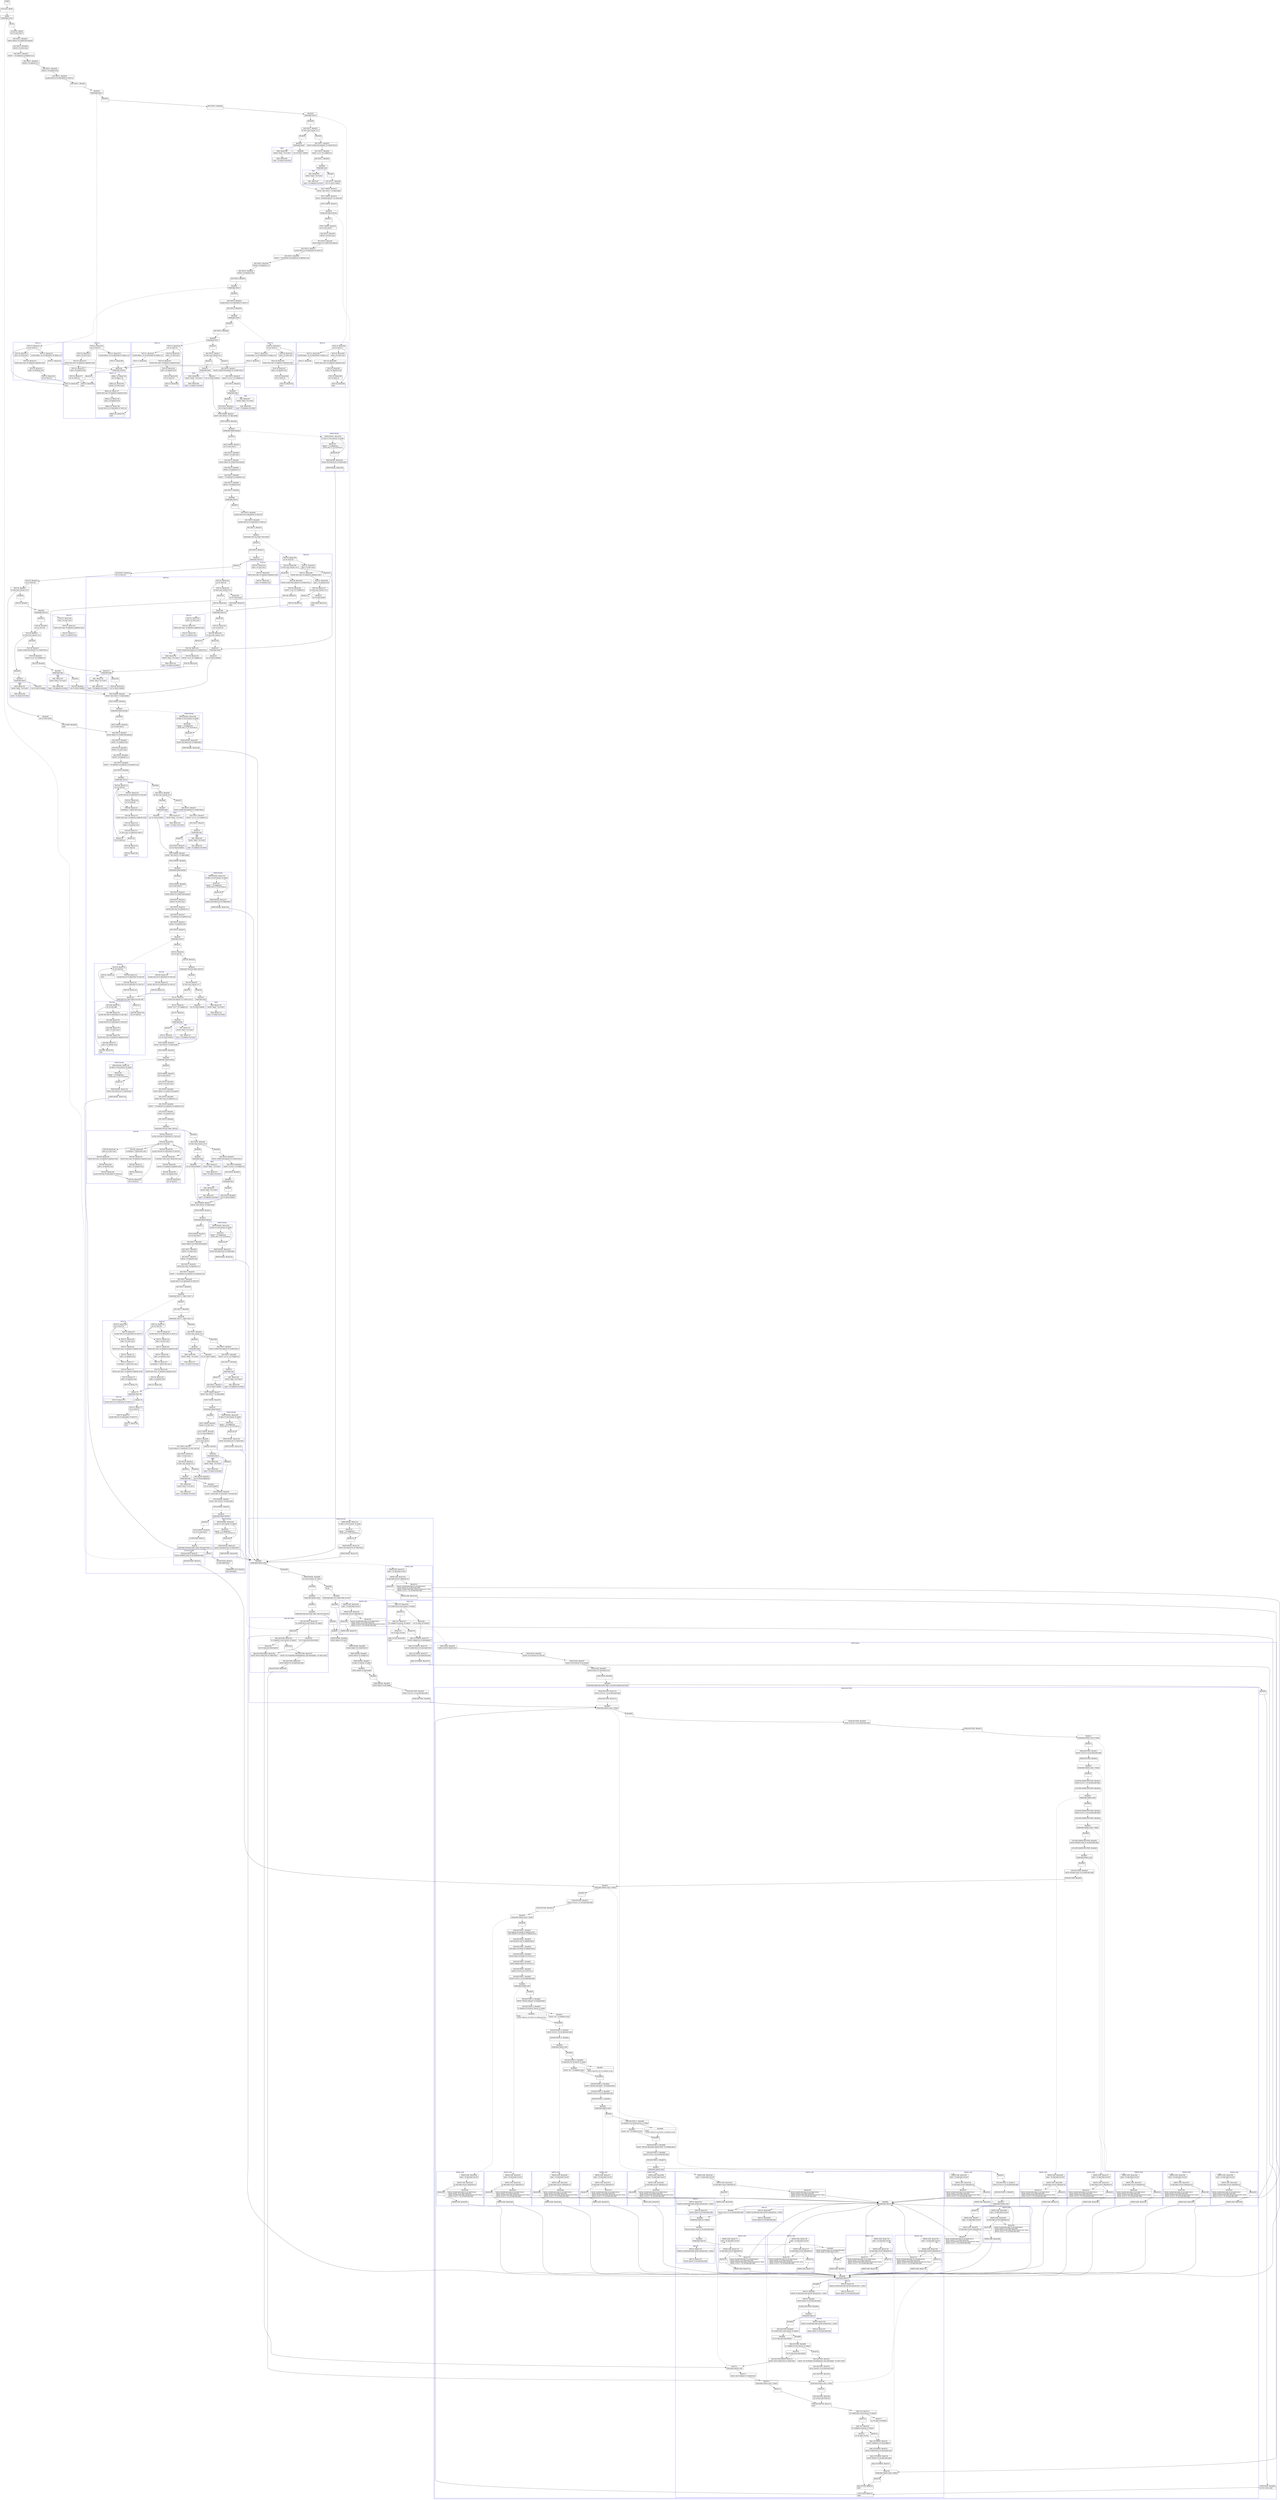 digraph Cfg {
compound=true;
node [
shape = "record"
]

edge [
arrowtail = "empty"
]
Block0 [
label = "{START|}"
]
Block1 [
label = "{SG-02-001. Block1|}"
]
Block2 [
label = "{Block2|    PERFORM  CCVS1\l}"
]
subgraph cluster_1{
color = blue;
label = "OPEN-FILES";
Block555 [
label = "{OPEN-FILES. Block555|    OPEN     OUTPUT PRINT-FILE\l}"
]
Block556 [
label = "{OPEN-FILES. Block556|    MOVE CCVS-PGM-ID TO TEST-ID\l}"
]
Block557 [
label = "{OPEN-FILES. Block557|                                 MOVE CCVS-PGM-ID TO ID-AGAIN\l}"
]
Block558 [
label = "{OPEN-FILES. Block558|    MOVE    SPACE TO TEST-RESULTS\l}"
]
Block559 [
label = "{OPEN-FILES. Block559|}"
]
Block560 [
label = "{Block560|    PERFORM  HEAD-ROUTINE THRU COLUMN-NAMES-ROUTINE\l}"
]
subgraph cluster_2{
color = blue;
label = "HEAD-ROUTINE";
Block1472 [
label = "{HEAD-ROUTINE. Block1472|    MOVE CCVS-H-1 TO DUMMY-RECORD\l}"
]
Block1473 [
label = "{HEAD-ROUTINE. Block1473|}"
]
Block607 [
label = "{Block607|                                   PERFORM WRITE-LINE 2 TIMES\l}"
]
subgraph cluster_8{
color = blue;
label = "WRITE-LINE";
Block1581 [
label = "{WRITE-LINE. Block1581|    ADD 1 TO RECORD-COUNT\l}"
]
Block1582 [
label = "{WRITE-LINE. Block1582|    IF RECORD-COUNT GREATER 50\l}"
]
Block1583 [
label = "{Block1583|        MOVE DUMMY-RECORD TO DUMMY-HOLD\l        MOVE SPACE TO DUMMY-RECORD\l        WRITE DUMMY-RECORD AFTER ADVANCING PAGE\l        MOVE CCVS-C-1 TO DUMMY-RECORD\l}"
]
Block680 [
label = "{Block680|                                      PERFORM WRT-LN\l}"
]
subgraph cluster_21{
color = blue;
label = "WRT-LN";
Block1698 [
label = "{WRT-LN. Block1698|    WRITE    DUMMY-RECORD AFTER ADVANCING 1 LINES\l}"
]
Block1699 [
label = "{WRT-LN. Block1699|    MOVE SPACE TO DUMMY-RECORD\l}"
]

}
Block680 -> Block1698 [style=dashed]

Block681 [
label = "{Block681|        MOVE CCVS-C-2 TO DUMMY-RECORD\l}"
]
Block682 [
label = "{Block682|                                      PERFORM WRT-LN 2 TIMES\l}"
]
subgraph cluster_22{
color = blue;
label = "WRT-LN";
Block1700 [
label = "{WRT-LN. Block1700|    WRITE    DUMMY-RECORD AFTER ADVANCING 1 LINES\l}"
]
Block1701 [
label = "{WRT-LN. Block1701|    MOVE SPACE TO DUMMY-RECORD\l}"
]

}
Block682 -> Block1700 [style=dashed]

Block683 [
label = "{Block683|        MOVE HYPHEN-LINE TO DUMMY-RECORD\l}"
]
Block684 [
label = "{Block684|                                         PERFORM WRT-LN\l}"
]
subgraph cluster_23{
color = blue;
label = "WRT-LN";
Block1702 [
label = "{WRT-LN. Block1702|    WRITE    DUMMY-RECORD AFTER ADVANCING 1 LINES\l}"
]
Block1703 [
label = "{WRT-LN. Block1703|    MOVE SPACE TO DUMMY-RECORD\l}"
]

}
Block684 -> Block1702 [style=dashed]

Block685 [
label = "{Block685|        MOVE DUMMY-HOLD TO DUMMY-RECORD\l        MOVE ZERO TO RECORD-COUNT\l}"
]
Block686 [
label = "{Block686|}"
]
Block687 [
label = "{WRITE-LINE. Block687|}"
]
Block688 [
label = "{Block688|    PERFORM WRT-LN\l}"
]
subgraph cluster_24{
color = blue;
label = "WRT-LN";
Block1704 [
label = "{WRT-LN. Block1704|    WRITE    DUMMY-RECORD AFTER ADVANCING 1 LINES\l}"
]
Block1705 [
label = "{WRT-LN. Block1705|    MOVE SPACE TO DUMMY-RECORD\l}"
]

}
Block688 -> Block1704 [style=dashed]

Block689 [
label = "{Block689|}"
]
Block690 [
label = "{WRT-LN. Block690|    WRITE    DUMMY-RECORD AFTER ADVANCING 1 LINES\l}"
]
Block691 [
label = "{WRT-LN. Block691|    MOVE SPACE TO DUMMY-RECORD\l}"
]
Block692 [
label = "{BLANK-LINE-PRINT. Block692|}"
]
Block693 [
label = "{Block693|    PERFORM WRT-LN\l}"
]
subgraph cluster_25{
color = blue;
label = "WRT-LN";
Block1706 [
label = "{WRT-LN. Block1706|    WRITE    DUMMY-RECORD AFTER ADVANCING 1 LINES\l}"
]
Block1707 [
label = "{WRT-LN. Block1707|    MOVE SPACE TO DUMMY-RECORD\l}"
]

}
Block693 -> Block1706 [style=dashed]

Block694 [
label = "{Block694|}"
]
Block695 [
label = "{FAIL-ROUTINE. Block695|    IF COMPUTED-X NOT EQUAL TO SPACE\l}"
]
Block696 [
label = "{Block696|                                     GO TO FAIL-ROUTINE-WRITE\l}"
]
Block710 [
label = "{FAIL-ROUTINE-WRITE. Block710|    MOVE TEST-COMPUTED TO PRINT-REC\l}"
]
Block711 [
label = "{Block711|                                    PERFORM WRITE-LINE\l}"
]
subgraph cluster_27{
color = blue;
label = "WRITE-LINE";
Block1717 [
label = "{WRITE-LINE. Block1717|    ADD 1 TO RECORD-COUNT\l}"
]
Block1718 [
label = "{WRITE-LINE. Block1718|    IF RECORD-COUNT GREATER 50\l}"
]
Block1719 [
label = "{Block1719|        MOVE DUMMY-RECORD TO DUMMY-HOLD\l        MOVE SPACE TO DUMMY-RECORD\l        WRITE DUMMY-RECORD AFTER ADVANCING PAGE\l        MOVE CCVS-C-1 TO DUMMY-RECORD\l}"
]
Block1723 [
label = "{Block1723|}"
]
Block1724 [
label = "{WRITE-LINE. Block1724|}"
]

}
Block711 -> Block1717 [style=dashed]

Block712 [
label = "{Block712|    MOVE TEST-CORRECT TO PRINT-REC\l}"
]
Block713 [
label = "{Block713|                                   PERFORM WRITE-LINE 2 TIMES\l}"
]
subgraph cluster_28{
color = blue;
label = "WRITE-LINE";
Block1726 [
label = "{WRITE-LINE. Block1726|    ADD 1 TO RECORD-COUNT\l}"
]
Block1727 [
label = "{WRITE-LINE. Block1727|    IF RECORD-COUNT GREATER 50\l}"
]
Block1728 [
label = "{Block1728|        MOVE DUMMY-RECORD TO DUMMY-HOLD\l        MOVE SPACE TO DUMMY-RECORD\l        WRITE DUMMY-RECORD AFTER ADVANCING PAGE\l        MOVE CCVS-C-1 TO DUMMY-RECORD\l}"
]
Block1732 [
label = "{Block1732|}"
]
Block1733 [
label = "{WRITE-LINE. Block1733|}"
]

}
Block713 -> Block1726 [style=dashed]

Block714 [
label = "{Block714|}"
]
Block715 [
label = "{FAIL-ROUTINE-EX. Block715|                 EXIT\l}"
]
Block716 [
label = "{BAIL-OUT. Block716|    IF COMPUTED-A NOT EQUAL TO SPACE\l}"
]
Block717 [
label = "{Block717|                                     GO TO BAIL-OUT-WRITE\l}"
]
Block724 [
label = "{BAIL-OUT-WRITE. Block724|    MOVE CORRECT-A TO XXCORRECT\l}"
]
Block725 [
label = "{BAIL-OUT-WRITE. Block725|                                 MOVE COMPUTED-A TO XXCOMPUTED\l}"
]
Block726 [
label = "{BAIL-OUT-WRITE. Block726|    MOVE XXINFO TO DUMMY-RECORD\l}"
]
Block727 [
label = "{BAIL-OUT-WRITE. Block727|}"
]
Block728 [
label = "{Block728|                                 PERFORM WRITE-LINE 2 TIMES\l}"
]
subgraph cluster_29{
color = blue;
label = "WRITE-LINE";
Block1735 [
label = "{WRITE-LINE. Block1735|    ADD 1 TO RECORD-COUNT\l}"
]
Block1736 [
label = "{WRITE-LINE. Block1736|    IF RECORD-COUNT GREATER 50\l}"
]
Block1737 [
label = "{Block1737|        MOVE DUMMY-RECORD TO DUMMY-HOLD\l        MOVE SPACE TO DUMMY-RECORD\l        WRITE DUMMY-RECORD AFTER ADVANCING PAGE\l        MOVE CCVS-C-1 TO DUMMY-RECORD\l}"
]
Block1741 [
label = "{Block1741|}"
]
Block1742 [
label = "{WRITE-LINE. Block1742|}"
]

}
Block728 -> Block1735 [style=dashed]

Block729 [
label = "{Block729|}"
]
Block730 [
label = "{BAIL-OUT-EX. Block730|             EXIT\l}"
]
Block731 [
label = "{CCVS1-EXIT. Block731|    EXIT\l}"
]
Block719 [
label = "{Block719|}"
]
Block720 [
label = "{BAIL-OUT. Block720|    IF CORRECT-A EQUAL TO SPACE\l}"
]
Block721 [
label = "{Block721|                                GO TO BAIL-OUT-EX\l}"
]
Block723 [
label = "{Block723|}"
]
Block698 [
label = "{Block698|}"
]
Block699 [
label = "{FAIL-ROUTINE. Block699|    IF CORRECT-X NOT EQUAL TO SPACE\l}"
]
Block700 [
label = "{Block700|                                    GO TO FAIL-ROUTINE-WRITE\l}"
]
Block702 [
label = "{Block702|}"
]
Block703 [
label = "{FAIL-ROUTINE. Block703|    MOVE \"NO FURTHER INFORMATION, SEE PROGRAM.\" TO INFO-TEXT\l}"
]
Block704 [
label = "{FAIL-ROUTINE. Block704|    MOVE XXINFO TO DUMMY-RECORD\l}"
]
Block705 [
label = "{FAIL-ROUTINE. Block705|}"
]
Block706 [
label = "{Block706|                                 PERFORM WRITE-LINE 2 TIMES\l}"
]
subgraph cluster_26{
color = blue;
label = "WRITE-LINE";
Block1708 [
label = "{WRITE-LINE. Block1708|    ADD 1 TO RECORD-COUNT\l}"
]
Block1709 [
label = "{WRITE-LINE. Block1709|    IF RECORD-COUNT GREATER 50\l}"
]
Block1710 [
label = "{Block1710|        MOVE DUMMY-RECORD TO DUMMY-HOLD\l        MOVE SPACE TO DUMMY-RECORD\l        WRITE DUMMY-RECORD AFTER ADVANCING PAGE\l        MOVE CCVS-C-1 TO DUMMY-RECORD\l}"
]
Block1714 [
label = "{Block1714|}"
]
Block1715 [
label = "{WRITE-LINE. Block1715|}"
]

}
Block706 -> Block1708 [style=dashed]

Block707 [
label = "{Block707|}"
]
Block708 [
label = "{FAIL-ROUTINE. Block708|    GO TO FAIL-ROUTINE-EX\l}"
]
Block1587 [
label = "{Block1587|}"
]
Block1588 [
label = "{WRITE-LINE. Block1588|}"
]

}
Block607 -> Block1581 [style=dashed]

Block608 [
label = "{Block608|}"
]
Block609 [
label = "{HEAD-ROUTINE. Block609|    MOVE CCVS-H-2 TO DUMMY-RECORD\l}"
]
Block610 [
label = "{HEAD-ROUTINE. Block610|}"
]
Block611 [
label = "{Block611|                                   PERFORM WRITE-LINE 5 TIMES\l}"
]
subgraph cluster_9{
color = blue;
label = "WRITE-LINE";
Block1590 [
label = "{WRITE-LINE. Block1590|    ADD 1 TO RECORD-COUNT\l}"
]
Block1591 [
label = "{WRITE-LINE. Block1591|    IF RECORD-COUNT GREATER 50\l}"
]
Block1592 [
label = "{Block1592|        MOVE DUMMY-RECORD TO DUMMY-HOLD\l        MOVE SPACE TO DUMMY-RECORD\l        WRITE DUMMY-RECORD AFTER ADVANCING PAGE\l        MOVE CCVS-C-1 TO DUMMY-RECORD\l}"
]
Block1596 [
label = "{Block1596|}"
]
Block1597 [
label = "{WRITE-LINE. Block1597|}"
]

}
Block611 -> Block1590 [style=dashed]

Block612 [
label = "{Block612|}"
]
Block613 [
label = "{HEAD-ROUTINE. Block613|    MOVE CCVS-H-3 TO DUMMY-RECORD\l}"
]
Block614 [
label = "{HEAD-ROUTINE. Block614|}"
]
Block615 [
label = "{Block615|                                   PERFORM WRITE-LINE 3 TIMES\l}"
]
subgraph cluster_10{
color = blue;
label = "WRITE-LINE";
Block1599 [
label = "{WRITE-LINE. Block1599|    ADD 1 TO RECORD-COUNT\l}"
]
Block1600 [
label = "{WRITE-LINE. Block1600|    IF RECORD-COUNT GREATER 50\l}"
]
Block1601 [
label = "{Block1601|        MOVE DUMMY-RECORD TO DUMMY-HOLD\l        MOVE SPACE TO DUMMY-RECORD\l        WRITE DUMMY-RECORD AFTER ADVANCING PAGE\l        MOVE CCVS-C-1 TO DUMMY-RECORD\l}"
]
Block1605 [
label = "{Block1605|}"
]
Block1606 [
label = "{WRITE-LINE. Block1606|}"
]

}
Block615 -> Block1599 [style=dashed]

Block616 [
label = "{Block616|}"
]
Block617 [
label = "{COLUMN-NAMES-ROUTINE. Block617|    MOVE CCVS-C-1 TO DUMMY-RECORD\l}"
]
Block618 [
label = "{COLUMN-NAMES-ROUTINE. Block618|}"
]
Block619 [
label = "{Block619|                                   PERFORM WRITE-LINE\l}"
]
subgraph cluster_11{
color = blue;
label = "WRITE-LINE";
Block1608 [
label = "{WRITE-LINE. Block1608|    ADD 1 TO RECORD-COUNT\l}"
]
Block1609 [
label = "{WRITE-LINE. Block1609|    IF RECORD-COUNT GREATER 50\l}"
]
Block1610 [
label = "{Block1610|        MOVE DUMMY-RECORD TO DUMMY-HOLD\l        MOVE SPACE TO DUMMY-RECORD\l        WRITE DUMMY-RECORD AFTER ADVANCING PAGE\l        MOVE CCVS-C-1 TO DUMMY-RECORD\l}"
]
Block1614 [
label = "{Block1614|}"
]
Block1615 [
label = "{WRITE-LINE. Block1615|}"
]

}
Block619 -> Block1608 [style=dashed]

Block620 [
label = "{Block620|}"
]
Block621 [
label = "{COLUMN-NAMES-ROUTINE. Block621|    MOVE CCVS-C-2 TO DUMMY-RECORD\l}"
]
Block622 [
label = "{COLUMN-NAMES-ROUTINE. Block622|}"
]
Block623 [
label = "{Block623|                                   PERFORM WRITE-LINE 2 TIMES\l}"
]
subgraph cluster_12{
color = blue;
label = "WRITE-LINE";
Block1617 [
label = "{WRITE-LINE. Block1617|    ADD 1 TO RECORD-COUNT\l}"
]
Block1618 [
label = "{WRITE-LINE. Block1618|    IF RECORD-COUNT GREATER 50\l}"
]
Block1619 [
label = "{Block1619|        MOVE DUMMY-RECORD TO DUMMY-HOLD\l        MOVE SPACE TO DUMMY-RECORD\l        WRITE DUMMY-RECORD AFTER ADVANCING PAGE\l        MOVE CCVS-C-1 TO DUMMY-RECORD\l}"
]
Block1623 [
label = "{Block1623|}"
]
Block1624 [
label = "{WRITE-LINE. Block1624|}"
]

}
Block623 -> Block1617 [style=dashed]

Block624 [
label = "{Block624|}"
]
Block625 [
label = "{COLUMN-NAMES-ROUTINE. Block625|    MOVE HYPHEN-LINE TO DUMMY-RECORD\l}"
]
Block626 [
label = "{COLUMN-NAMES-ROUTINE. Block626|}"
]
Block627 [
label = "{Block627|                                      PERFORM WRITE-LINE\l}"
]
subgraph cluster_13{
color = blue;
label = "WRITE-LINE";
Block1626 [
label = "{WRITE-LINE. Block1626|    ADD 1 TO RECORD-COUNT\l}"
]
Block1627 [
label = "{WRITE-LINE. Block1627|    IF RECORD-COUNT GREATER 50\l}"
]
Block1628 [
label = "{Block1628|        MOVE DUMMY-RECORD TO DUMMY-HOLD\l        MOVE SPACE TO DUMMY-RECORD\l        WRITE DUMMY-RECORD AFTER ADVANCING PAGE\l        MOVE CCVS-C-1 TO DUMMY-RECORD\l}"
]
Block1632 [
label = "{Block1632|}"
]
Block1633 [
label = "{WRITE-LINE. Block1633|}"
]

}
Block627 -> Block1626 [style=dashed]

Block628 [
label = "{Block628|}"
]
Block629 [
label = "{END-ROUTINE. Block629|    MOVE HYPHEN-LINE TO DUMMY-RECORD\l}"
]
Block630 [
label = "{END-ROUTINE. Block630|}"
]
Block631 [
label = "{Block631|                                      PERFORM WRITE-LINE 5 TIMES\l}"
]
subgraph cluster_14{
color = blue;
label = "WRITE-LINE";
Block1635 [
label = "{WRITE-LINE. Block1635|    ADD 1 TO RECORD-COUNT\l}"
]
Block1636 [
label = "{WRITE-LINE. Block1636|    IF RECORD-COUNT GREATER 50\l}"
]
Block1637 [
label = "{Block1637|        MOVE DUMMY-RECORD TO DUMMY-HOLD\l        MOVE SPACE TO DUMMY-RECORD\l        WRITE DUMMY-RECORD AFTER ADVANCING PAGE\l        MOVE CCVS-C-1 TO DUMMY-RECORD\l}"
]
Block1641 [
label = "{Block1641|}"
]
Block1642 [
label = "{WRITE-LINE. Block1642|}"
]

}
Block631 -> Block1635 [style=dashed]

Block632 [
label = "{Block632|}"
]
Block633 [
label = "{END-RTN-EXIT. Block633|    MOVE CCVS-E-1 TO DUMMY-RECORD\l}"
]
Block634 [
label = "{END-RTN-EXIT. Block634|}"
]
Block635 [
label = "{Block635|                                   PERFORM WRITE-LINE 2 TIMES\l}"
]
subgraph cluster_15{
color = blue;
label = "WRITE-LINE";
Block1644 [
label = "{WRITE-LINE. Block1644|    ADD 1 TO RECORD-COUNT\l}"
]
Block1645 [
label = "{WRITE-LINE. Block1645|    IF RECORD-COUNT GREATER 50\l}"
]
Block1646 [
label = "{Block1646|        MOVE DUMMY-RECORD TO DUMMY-HOLD\l        MOVE SPACE TO DUMMY-RECORD\l        WRITE DUMMY-RECORD AFTER ADVANCING PAGE\l        MOVE CCVS-C-1 TO DUMMY-RECORD\l}"
]
Block1650 [
label = "{Block1650|}"
]
Block1651 [
label = "{WRITE-LINE. Block1651|}"
]

}
Block635 -> Block1644 [style=dashed]

Block636 [
label = "{Block636|}"
]
Block637 [
label = "{END-ROUTINE-1. Block637|     ADD ERROR-COUNTER TO ERROR-HOLD\l                                     ADD INSPECT-COUNTER TO       ERROR-HOLD\l}"
]
Block638 [
label = "{END-ROUTINE-1. Block638|                 ADD DELETE-CNT TO ERROR-HOLD\l}"
]
Block639 [
label = "{END-ROUTINE-1. Block639|     ADD PASS-COUNTER TO ERROR-HOLD\l}"
]
Block640 [
label = "{END-ROUTINE-1. Block640|     MOVE PASS-COUNTER TO CCVS-E-4-1\l}"
]
Block641 [
label = "{END-ROUTINE-1. Block641|     MOVE ERROR-HOLD TO CCVS-E-4-2\l}"
]
Block642 [
label = "{END-ROUTINE-1. Block642|     MOVE CCVS-E-4 TO CCVS-E-2-2\l}"
]
Block643 [
label = "{END-ROUTINE-1. Block643|     MOVE CCVS-E-2 TO DUMMY-RECORD\l}"
]
Block644 [
label = "{Block644|                                   PERFORM WRITE-LINE\l}"
]
subgraph cluster_16{
color = blue;
label = "WRITE-LINE";
Block1653 [
label = "{WRITE-LINE. Block1653|    ADD 1 TO RECORD-COUNT\l}"
]
Block1654 [
label = "{WRITE-LINE. Block1654|    IF RECORD-COUNT GREATER 50\l}"
]
Block1655 [
label = "{Block1655|        MOVE DUMMY-RECORD TO DUMMY-HOLD\l        MOVE SPACE TO DUMMY-RECORD\l        WRITE DUMMY-RECORD AFTER ADVANCING PAGE\l        MOVE CCVS-C-1 TO DUMMY-RECORD\l}"
]
Block1659 [
label = "{Block1659|}"
]
Block1660 [
label = "{WRITE-LINE. Block1660|}"
]

}
Block644 -> Block1653 [style=dashed]

Block645 [
label = "{Block645|}"
]
Block646 [
label = "{END-ROUTINE-12. Block646|     MOVE \"TEST(S) FAILED\" TO ENDER-DESC\l}"
]
Block647 [
label = "{END-ROUTINE-12. Block647|    IF       ERROR-COUNTER IS EQUAL TO ZERO\l}"
]
Block648 [
label = "{Block648|        MOVE \"NO \" TO ERROR-TOTAL\l}"
]
Block650 [
label = "{Block650|}"
]
Block651 [
label = "{END-ROUTINE-12. Block651|    MOVE     CCVS-E-2 TO DUMMY-RECORD\l}"
]
Block652 [
label = "{END-ROUTINE-12. Block652|}"
]
Block653 [
label = "{Block653|    PERFORM WRITE-LINE\l}"
]
subgraph cluster_17{
color = blue;
label = "WRITE-LINE";
Block1662 [
label = "{WRITE-LINE. Block1662|    ADD 1 TO RECORD-COUNT\l}"
]
Block1663 [
label = "{WRITE-LINE. Block1663|    IF RECORD-COUNT GREATER 50\l}"
]
Block1664 [
label = "{Block1664|        MOVE DUMMY-RECORD TO DUMMY-HOLD\l        MOVE SPACE TO DUMMY-RECORD\l        WRITE DUMMY-RECORD AFTER ADVANCING PAGE\l        MOVE CCVS-C-1 TO DUMMY-RECORD\l}"
]
Block1668 [
label = "{Block1668|}"
]
Block1669 [
label = "{WRITE-LINE. Block1669|}"
]

}
Block653 -> Block1662 [style=dashed]

Block654 [
label = "{Block654|}"
]
Block655 [
label = "{END-ROUTINE-13. Block655|    IF DELETE-CNT IS EQUAL TO ZERO\l}"
]
Block656 [
label = "{Block656|        MOVE \"NO \" TO ERROR-TOTAL\l}"
]
Block658 [
label = "{Block658|}"
]
Block659 [
label = "{END-ROUTINE-13. Block659|    MOVE \"TEST(S) DELETED     \" TO ENDER-DESC\l}"
]
Block660 [
label = "{END-ROUTINE-13. Block660|    MOVE CCVS-E-2 TO DUMMY-RECORD\l}"
]
Block661 [
label = "{END-ROUTINE-13. Block661|}"
]
Block662 [
label = "{Block662|                                   PERFORM WRITE-LINE\l}"
]
subgraph cluster_18{
color = blue;
label = "WRITE-LINE";
Block1671 [
label = "{WRITE-LINE. Block1671|    ADD 1 TO RECORD-COUNT\l}"
]
Block1672 [
label = "{WRITE-LINE. Block1672|    IF RECORD-COUNT GREATER 50\l}"
]
Block1673 [
label = "{Block1673|        MOVE DUMMY-RECORD TO DUMMY-HOLD\l        MOVE SPACE TO DUMMY-RECORD\l        WRITE DUMMY-RECORD AFTER ADVANCING PAGE\l        MOVE CCVS-C-1 TO DUMMY-RECORD\l}"
]
Block1677 [
label = "{Block1677|}"
]
Block1678 [
label = "{WRITE-LINE. Block1678|}"
]

}
Block662 -> Block1671 [style=dashed]

Block663 [
label = "{Block663|}"
]
Block664 [
label = "{END-ROUTINE-13. Block664|     IF   INSPECT-COUNTER EQUAL TO ZERO\l}"
]
Block665 [
label = "{Block665|         MOVE \"NO \" TO ERROR-TOTAL\l}"
]
Block667 [
label = "{Block667|}"
]
Block668 [
label = "{END-ROUTINE-13. Block668|     MOVE \"TEST(S) REQUIRE INSPECTION\" TO ENDER-DESC\l}"
]
Block669 [
label = "{END-ROUTINE-13. Block669|     MOVE CCVS-E-2 TO DUMMY-RECORD\l}"
]
Block670 [
label = "{END-ROUTINE-13. Block670|}"
]
Block671 [
label = "{Block671|                                    PERFORM WRITE-LINE\l}"
]
subgraph cluster_19{
color = blue;
label = "WRITE-LINE";
Block1680 [
label = "{WRITE-LINE. Block1680|    ADD 1 TO RECORD-COUNT\l}"
]
Block1681 [
label = "{WRITE-LINE. Block1681|    IF RECORD-COUNT GREATER 50\l}"
]
Block1682 [
label = "{Block1682|        MOVE DUMMY-RECORD TO DUMMY-HOLD\l        MOVE SPACE TO DUMMY-RECORD\l        WRITE DUMMY-RECORD AFTER ADVANCING PAGE\l        MOVE CCVS-C-1 TO DUMMY-RECORD\l}"
]
Block1686 [
label = "{Block1686|}"
]
Block1687 [
label = "{WRITE-LINE. Block1687|}"
]

}
Block671 -> Block1680 [style=dashed]

Block672 [
label = "{Block672|}"
]
Block673 [
label = "{END-ROUTINE-13. Block673|    MOVE CCVS-E-3 TO DUMMY-RECORD\l}"
]
Block674 [
label = "{END-ROUTINE-13. Block674|}"
]
Block675 [
label = "{Block675|                                   PERFORM WRITE-LINE\l}"
]
subgraph cluster_20{
color = blue;
label = "WRITE-LINE";
Block1689 [
label = "{WRITE-LINE. Block1689|    ADD 1 TO RECORD-COUNT\l}"
]
Block1690 [
label = "{WRITE-LINE. Block1690|    IF RECORD-COUNT GREATER 50\l}"
]
Block1691 [
label = "{Block1691|        MOVE DUMMY-RECORD TO DUMMY-HOLD\l        MOVE SPACE TO DUMMY-RECORD\l        WRITE DUMMY-RECORD AFTER ADVANCING PAGE\l        MOVE CCVS-C-1 TO DUMMY-RECORD\l}"
]
Block1695 [
label = "{Block1695|}"
]
Block1696 [
label = "{WRITE-LINE. Block1696|}"
]

}
Block675 -> Block1689 [style=dashed]

Block676 [
label = "{Block676|}"
]
Block677 [
label = "{WRITE-LINE. Block677|    ADD 1 TO RECORD-COUNT\l}"
]
Block678 [
label = "{WRITE-LINE. Block678|    IF RECORD-COUNT GREATER 50\l}"
]
Block679 [
label = "{Block679|        MOVE DUMMY-RECORD TO DUMMY-HOLD\l        MOVE SPACE TO DUMMY-RECORD\l        WRITE DUMMY-RECORD AFTER ADVANCING PAGE\l        MOVE CCVS-C-1 TO DUMMY-RECORD\l}"
]
Block666 [
label = "{Block666|     ELSE\l          MOVE INSPECT-COUNTER TO ERROR-TOTAL\l}"
]
Block657 [
label = "{Block657|                                   ELSE\l        MOVE DELETE-CNT TO ERROR-TOTAL\l}"
]
Block649 [
label = "{Block649|        ELSE\l        MOVE ERROR-COUNTER TO ERROR-TOTAL\l}"
]

}
Block560 -> Block1472 [style=dashed]

Block561 [
label = "{Block561|}"
]
Block562 [
label = "{OPEN-FILES. Block562|    GO TO CCVS1-EXIT\l}"
]

}
Block2 -> Block555 [style=dashed]

Block3 [
label = "{Block3|}"
]
Block4 [
label = "{SG-02-001. Block4|    GO TO    SEG-TEST-1\l}"
]
Block245 [
label = "{SEG-TEST-1. Block245|    MOVE SPACE TO COMPUTED-RANGE\l}"
]
Block246 [
label = "{SEG-TEST-1. Block246|    MOVE 4 TO SEG-CALC\l}"
]
Block247 [
label = "{SEG-TEST-1. Block247|    MOVE \"-\" TO RANGE-X (2) RANGE-X (4)\l}"
]
Block248 [
label = "{SEG-TEST-1. Block248|    MOVE 4 TO RANGE-X (1)\l}"
]
Block249 [
label = "{SEG-TEST-1. Block249|    MOVE 3 TO RANGE-SUB\l}"
]
Block250 [
label = "{SEG-TEST-1. Block250|    ALTER TEST-1A TO PROCEED TO TEST-1C\l}"
]
Block251 [
label = "{SEG-TEST-1. Block251|}"
]
Block252 [
label = "{Block252|    PERFORM TEST-1\l}"
]
subgraph cluster_38{
color = blue;
label = "TEST-1A";
Block1072 [
label = "{TEST-1A. Block1072|    GO TO TEST-1D\l}"
]
Block1082 [
label = "{TEST-1D. Block1082|    EXIT\l}"
]
Block1074 [
label = "{TEST-1B. Block1074|    ADD 2 TO SEG-CALC\l}"
]
Block1075 [
label = "{TEST-1B. Block1075|    MOVE SEG-CALC TO RANGE-X (RANGE-SUB)\l}"
]
Block1076 [
label = "{TEST-1B. Block1076|    ADD 2 TO RANGE-SUB\l}"
]
Block1077 [
label = "{TEST-1B. Block1077|    GO TO TEST-1D\l}"
]
Block1079 [
label = "{TEST-1C. Block1079|    ALTER PARA-1-22 TO PROCEED TO PARA-2-22\l}"
]
Block1080 [
label = "{TEST-1C. Block1080|}"
]
Block1020 [
label = "{Block1020|    PERFORM TEST22\l}"
]
subgraph cluster_30{
color = blue;
label = "PARA-1-22";
Block1744 [
label = "{PARA-1-22. Block1744|    GO TO PARA-3-22\l}"
]
Block1750 [
label = "{PARA-3-22. Block1750|    EXIT\l}"
]
Block1746 [
label = "{PARA-2-22. Block1746|    MOVE 0 TO SEG-CALC\l}"
]
Block1747 [
label = "{PARA-2-22. Block1747|    MOVE SEG-CALC TO RANGE-X (RANGE-SUB)\l}"
]
Block1748 [
label = "{PARA-2-22. Block1748|    ADD 2 TO RANGE-SUB\l}"
]
Block1749 [
label = "{PARA-2-22. Block1749|    ALTER TEST-1A TO PROCEED TO TEST-1B\l}"
]

}
Block1020 -> Block1744 [style=dashed]

Block1021 [
label = "{Block1021|}"
]
Block1022 [
label = "{TEST-1D. Block1022|    EXIT\l}"
]

}
Block252 -> Block1072 [style=dashed]

Block253 [
label = "{Block253|}"
]
Block254 [
label = "{SEG-TEST-1. Block254|}"
]
Block255 [
label = "{Block255|    PERFORM TEST-1\l}"
]
subgraph cluster_39{
color = blue;
label = "TEST-1A";
Block1083 [
label = "{TEST-1A. Block1083|    GO TO TEST-1D\l}"
]
Block1093 [
label = "{TEST-1D. Block1093|    EXIT\l}"
]
Block1085 [
label = "{TEST-1B. Block1085|    ADD 2 TO SEG-CALC\l}"
]
Block1086 [
label = "{TEST-1B. Block1086|    MOVE SEG-CALC TO RANGE-X (RANGE-SUB)\l}"
]
Block1087 [
label = "{TEST-1B. Block1087|    ADD 2 TO RANGE-SUB\l}"
]
Block1088 [
label = "{TEST-1B. Block1088|    GO TO TEST-1D\l}"
]
Block1090 [
label = "{TEST-1C. Block1090|    ALTER PARA-1-22 TO PROCEED TO PARA-2-22\l}"
]
Block1091 [
label = "{TEST-1C. Block1091|}"
]

}
Block255 -> Block1083 [style=dashed]

Block256 [
label = "{Block256|}"
]
Block257 [
label = "{SEG-TEST-1. Block257|    IF SEG-CALC EQUAL TO 2\l}"
]
Block258 [
label = "{Block258|}"
]
Block259 [
label = "{Block259|        PERFORM PASS\l}"
]
subgraph cluster_40{
color = blue;
label = "PASS";
Block1094 [
label = "{PASS. Block1094|       MOVE \"PASS \" TO P-OR-F\l}"
]
Block1095 [
label = "{PASS. Block1095|                                ADD 1 TO PASS-COUNTER\l}"
]

}
Block259 -> Block1094 [style=dashed]

Block260 [
label = "{Block260|        GO TO TEST-1-WRITE\l}"
]
Block273 [
label = "{TEST-1-WRITE. Block273|    MOVE \"SEG-TEST-1\" TO PAR-NAME\l}"
]
Block274 [
label = "{TEST-1-WRITE. Block274|    MOVE \"SEGMENTATION\" TO FEATURE\l}"
]
Block275 [
label = "{TEST-1-WRITE. Block275|}"
]
Block276 [
label = "{Block276|    PERFORM PRINT-DETAIL\l}"
]
subgraph cluster_43{
color = blue;
label = "PRINT-DETAIL";
Block1101 [
label = "{PRINT-DETAIL. Block1101|    IF REC-CT NOT EQUAL TO ZERO\l}"
]
Block1102 [
label = "{Block1102|            MOVE \".\" TO PARDOT-X\l            MOVE REC-CT TO DOTVALUE\l}"
]
Block1103 [
label = "{Block1103|}"
]
Block1104 [
label = "{PRINT-DETAIL. Block1104|    MOVE     TEST-RESULTS TO PRINT-REC\l}"
]
Block1105 [
label = "{PRINT-DETAIL. Block1105|}"
]
Block586 [
label = "{Block586|                                        PERFORM WRITE-LINE\l}"
]
subgraph cluster_4{
color = blue;
label = "WRITE-LINE";
Block1531 [
label = "{WRITE-LINE. Block1531|    ADD 1 TO RECORD-COUNT\l}"
]
Block1532 [
label = "{WRITE-LINE. Block1532|    IF RECORD-COUNT GREATER 50\l}"
]
Block1533 [
label = "{Block1533|        MOVE DUMMY-RECORD TO DUMMY-HOLD\l        MOVE SPACE TO DUMMY-RECORD\l        WRITE DUMMY-RECORD AFTER ADVANCING PAGE\l        MOVE CCVS-C-1 TO DUMMY-RECORD\l}"
]
Block1537 [
label = "{Block1537|}"
]
Block1538 [
label = "{WRITE-LINE. Block1538|}"
]

}
Block586 -> Block1531 [style=dashed]

Block587 [
label = "{Block587|}"
]
Block588 [
label = "{PRINT-DETAIL. Block588|    IF P-OR-F EQUAL TO \"FAIL*\"\l}"
]
Block589 [
label = "{Block589|}"
]
Block590 [
label = "{Block590|                                PERFORM WRITE-LINE\l}"
]
subgraph cluster_5{
color = blue;
label = "WRITE-LINE";
Block1540 [
label = "{WRITE-LINE. Block1540|    ADD 1 TO RECORD-COUNT\l}"
]
Block1541 [
label = "{WRITE-LINE. Block1541|    IF RECORD-COUNT GREATER 50\l}"
]
Block1542 [
label = "{Block1542|        MOVE DUMMY-RECORD TO DUMMY-HOLD\l        MOVE SPACE TO DUMMY-RECORD\l        WRITE DUMMY-RECORD AFTER ADVANCING PAGE\l        MOVE CCVS-C-1 TO DUMMY-RECORD\l}"
]
Block1546 [
label = "{Block1546|}"
]
Block1547 [
label = "{WRITE-LINE. Block1547|}"
]

}
Block590 -> Block1540 [style=dashed]

Block591 [
label = "{Block591|}"
]
Block592 [
label = "{Block592|       PERFORM FAIL-ROUTINE THRU FAIL-ROUTINE-EX\l}"
]
subgraph cluster_6{
color = blue;
label = "FAIL-ROUTINE";
Block1549 [
label = "{FAIL-ROUTINE. Block1549|    IF COMPUTED-X NOT EQUAL TO SPACE\l}"
]
Block1550 [
label = "{Block1550|                                     GO TO FAIL-ROUTINE-WRITE\l}"
]
Block1563 [
label = "{FAIL-ROUTINE-WRITE. Block1563|    MOVE TEST-COMPUTED TO PRINT-REC\l}"
]
Block1552 [
label = "{Block1552|}"
]
Block1553 [
label = "{FAIL-ROUTINE. Block1553|    IF CORRECT-X NOT EQUAL TO SPACE\l}"
]
Block1554 [
label = "{Block1554|                                    GO TO FAIL-ROUTINE-WRITE\l}"
]
Block1556 [
label = "{Block1556|}"
]
Block1557 [
label = "{FAIL-ROUTINE. Block1557|    MOVE \"NO FURTHER INFORMATION, SEE PROGRAM.\" TO INFO-TEXT\l}"
]
Block1558 [
label = "{FAIL-ROUTINE. Block1558|    MOVE XXINFO TO DUMMY-RECORD\l}"
]
Block1559 [
label = "{FAIL-ROUTINE. Block1559|}"
]

}
Block592 -> Block1549 [style=dashed]

Block593 [
label = "{Block593|}"
]
Block597 [
label = "{Block597|}"
]
Block598 [
label = "{PRINT-DETAIL. Block598|    MOVE SPACE TO P-OR-F\l}"
]
Block599 [
label = "{PRINT-DETAIL. Block599|                          MOVE SPACE TO COMPUTED-X\l}"
]
Block600 [
label = "{PRINT-DETAIL. Block600|    MOVE SPACE TO CORRECT-X\l}"
]
Block601 [
label = "{PRINT-DETAIL. Block601|    IF     REC-CT EQUAL TO ZERO\l}"
]
Block602 [
label = "{Block602|                                 MOVE SPACE TO PAR-NAME\l}"
]
Block603 [
label = "{Block603|}"
]
Block604 [
label = "{PRINT-DETAIL. Block604|    MOVE     SPACE TO RE-MARK\l}"
]
Block605 [
label = "{HEAD-ROUTINE. Block605|    MOVE CCVS-H-1 TO DUMMY-RECORD\l}"
]
Block606 [
label = "{HEAD-ROUTINE. Block606|}"
]
Block594 [
label = "{Block594|         ELSE\l}"
]
Block595 [
label = "{Block595|              PERFORM BAIL-OUT THRU BAIL-OUT-EX\l}"
]
subgraph cluster_7{
color = blue;
label = "BAIL-OUT";
Block1567 [
label = "{BAIL-OUT. Block1567|    IF COMPUTED-A NOT EQUAL TO SPACE\l}"
]
Block1568 [
label = "{Block1568|                                     GO TO BAIL-OUT-WRITE\l}"
]
Block1575 [
label = "{BAIL-OUT-WRITE. Block1575|    MOVE CORRECT-A TO XXCORRECT\l}"
]
Block1576 [
label = "{BAIL-OUT-WRITE. Block1576|                                 MOVE COMPUTED-A TO XXCOMPUTED\l}"
]
Block1577 [
label = "{BAIL-OUT-WRITE. Block1577|    MOVE XXINFO TO DUMMY-RECORD\l}"
]
Block1578 [
label = "{BAIL-OUT-WRITE. Block1578|}"
]
Block1570 [
label = "{Block1570|}"
]
Block1571 [
label = "{BAIL-OUT. Block1571|    IF CORRECT-A EQUAL TO SPACE\l}"
]
Block1572 [
label = "{Block1572|                                GO TO BAIL-OUT-EX\l}"
]
Block1580 [
label = "{BAIL-OUT-EX. Block1580|             EXIT\l}"
]
Block1574 [
label = "{Block1574|}"
]

}
Block595 -> Block1567 [style=dashed]

Block596 [
label = "{Block596|}"
]

}
Block276 -> Block1101 [style=dashed]

Block277 [
label = "{Block277|}"
]
Block278 [
label = "{TEST-1-WRITE. Block278|    GO TO SEG-TEST-2\l}"
]
Block195 [
label = "{SEG-TEST-2. Block195|    MOVE 0 TO SEG-CALC\l}"
]
Block196 [
label = "{SEG-TEST-2. Block196|    MOVE SPACE TO COMPUTED-RANGE\l}"
]
Block197 [
label = "{SEG-TEST-2. Block197|    ALTER TEST-1A TO PROCEED TO TEST-1B\l}"
]
Block198 [
label = "{SEG-TEST-2. Block198|    MOVE \"-\" TO RANGE-X (2) RANGE-X (4) RANGE-X (6)\l}"
]
Block199 [
label = "{SEG-TEST-2. Block199|    MOVE 0 TO RANGE-X (1)\l}"
]
Block200 [
label = "{SEG-TEST-2. Block200|    MOVE 3 TO RANGE-SUB\l}"
]
Block201 [
label = "{SEG-TEST-2. Block201|}"
]
Block202 [
label = "{Block202|    PERFORM TEST-1\l}"
]
subgraph cluster_31{
color = blue;
label = "TEST-1A";
Block1011 [
label = "{TEST-1A. Block1011|    GO TO TEST-1D\l}"
]
Block1013 [
label = "{TEST-1B. Block1013|    ADD 2 TO SEG-CALC\l}"
]
Block1014 [
label = "{TEST-1B. Block1014|    MOVE SEG-CALC TO RANGE-X (RANGE-SUB)\l}"
]
Block1015 [
label = "{TEST-1B. Block1015|    ADD 2 TO RANGE-SUB\l}"
]
Block1016 [
label = "{TEST-1B. Block1016|    GO TO TEST-1D\l}"
]
Block1018 [
label = "{TEST-1C. Block1018|    ALTER PARA-1-22 TO PROCEED TO PARA-2-22\l}"
]
Block1019 [
label = "{TEST-1C. Block1019|}"
]

}
Block202 -> Block1011 [style=dashed]

Block203 [
label = "{Block203|}"
]
Block204 [
label = "{SEG-TEST-2. Block204|    ALTER TEST-1A TO PROCEED TO TEST-1C\l}"
]
Block205 [
label = "{SEG-TEST-2. Block205|}"
]
Block206 [
label = "{Block206|    PERFORM TEST-1\l}"
]
subgraph cluster_32{
color = blue;
label = "TEST-1A";
Block1023 [
label = "{TEST-1A. Block1023|    GO TO TEST-1D\l}"
]
Block1033 [
label = "{TEST-1D. Block1033|    EXIT\l}"
]
Block1025 [
label = "{TEST-1B. Block1025|    ADD 2 TO SEG-CALC\l}"
]
Block1026 [
label = "{TEST-1B. Block1026|    MOVE SEG-CALC TO RANGE-X (RANGE-SUB)\l}"
]
Block1027 [
label = "{TEST-1B. Block1027|    ADD 2 TO RANGE-SUB\l}"
]
Block1028 [
label = "{TEST-1B. Block1028|    GO TO TEST-1D\l}"
]
Block1030 [
label = "{TEST-1C. Block1030|    ALTER PARA-1-22 TO PROCEED TO PARA-2-22\l}"
]
Block1031 [
label = "{TEST-1C. Block1031|}"
]

}
Block206 -> Block1023 [style=dashed]

Block207 [
label = "{Block207|}"
]
Block208 [
label = "{SEG-TEST-2. Block208|}"
]
Block209 [
label = "{Block209|    PERFORM TEST-1\l}"
]
subgraph cluster_33{
color = blue;
label = "TEST-1A";
Block1034 [
label = "{TEST-1A. Block1034|    GO TO TEST-1D\l}"
]
Block1044 [
label = "{TEST-1D. Block1044|    EXIT\l}"
]
Block1036 [
label = "{TEST-1B. Block1036|    ADD 2 TO SEG-CALC\l}"
]
Block1037 [
label = "{TEST-1B. Block1037|    MOVE SEG-CALC TO RANGE-X (RANGE-SUB)\l}"
]
Block1038 [
label = "{TEST-1B. Block1038|    ADD 2 TO RANGE-SUB\l}"
]
Block1039 [
label = "{TEST-1B. Block1039|    GO TO TEST-1D\l}"
]
Block1041 [
label = "{TEST-1C. Block1041|    ALTER PARA-1-22 TO PROCEED TO PARA-2-22\l}"
]
Block1042 [
label = "{TEST-1C. Block1042|}"
]

}
Block209 -> Block1034 [style=dashed]

Block210 [
label = "{Block210|}"
]
Block211 [
label = "{SEG-TEST-2. Block211|    IF SEG-CALC EQUAL TO 2\l}"
]
Block212 [
label = "{Block212|}"
]
Block213 [
label = "{Block213|        PERFORM PASS\l}"
]
subgraph cluster_34{
color = blue;
label = "PASS";
Block1045 [
label = "{PASS. Block1045|       MOVE \"PASS \" TO P-OR-F\l}"
]
Block1046 [
label = "{PASS. Block1046|                                ADD 1 TO PASS-COUNTER\l}"
]

}
Block213 -> Block1045 [style=dashed]

Block214 [
label = "{Block214|        GO TO TEST-2-WRITE\l}"
]
Block227 [
label = "{TEST-2-WRITE. Block227|    MOVE \"SEG-TEST-2\" TO PAR-NAME\l}"
]
Block228 [
label = "{TEST-2-WRITE. Block228|}"
]
Block229 [
label = "{Block229|    PERFORM PRINT-DETAIL\l}"
]
subgraph cluster_37{
color = blue;
label = "PRINT-DETAIL";
Block1052 [
label = "{PRINT-DETAIL. Block1052|    IF REC-CT NOT EQUAL TO ZERO\l}"
]
Block1053 [
label = "{Block1053|            MOVE \".\" TO PARDOT-X\l            MOVE REC-CT TO DOTVALUE\l}"
]
Block1054 [
label = "{Block1054|}"
]
Block1055 [
label = "{PRINT-DETAIL. Block1055|    MOVE     TEST-RESULTS TO PRINT-REC\l}"
]
Block1056 [
label = "{PRINT-DETAIL. Block1056|}"
]

}
Block229 -> Block1052 [style=dashed]

Block230 [
label = "{Block230|}"
]
Block231 [
label = "{TEST-2-WRITE. Block231|    GO TO SEG-TEST-3\l}"
]
Block400 [
label = "{SEG-TEST-3. Block400|    MOVE 2 TO SEG-CALC\l}"
]
Block401 [
label = "{SEG-TEST-3. Block401|    MOVE SPACE TO COMPUTED-RANGE\l}"
]
Block402 [
label = "{SEG-TEST-3. Block402|    MOVE 2 TO RANGE-X (1)\l}"
]
Block403 [
label = "{SEG-TEST-3. Block403|    MOVE \"-\" TO RANGE-X (2) RANGE-X (4)\l}"
]
Block404 [
label = "{SEG-TEST-3. Block404|    MOVE 3 TO RANGE-SUB\l}"
]
Block405 [
label = "{SEG-TEST-3. Block405|}"
]
Block406 [
label = "{Block406|    PERFORM  TEST-3\l}"
]
subgraph cluster_57{
color = blue;
label = "TEST-3X";
Block1224 [
label = "{TEST-3X. Block1224|    GO TO TEST-3D\l}"
]
Block1244 [
label = "{TEST-3D. Block1244|    IF SEG-CALC EQUAL TO 2\l}"
]
Block1245 [
label = "{Block1245|                           GO TO TEST-3EXIT\l}"
]
Block1253 [
label = "{TEST-3EXIT. Block1253|    EXIT\l}"
]
Block1247 [
label = "{Block1247|}"
]
Block1248 [
label = "{TEST-3D. Block1248|}"
]
Block1249 [
label = "{Block1249|    PERFORM TEST-3C\l}"
]
subgraph cluster_64{
color = blue;
label = "TEST-3C";
Block1764 [
label = "{TEST-3C. Block1764|    ADD 2 TO SEG-CALC\l}"
]
Block1765 [
label = "{TEST-3C. Block1765|    MOVE SEG-CALC TO RANGE-X (RANGE-SUB)\l}"
]
Block1766 [
label = "{TEST-3C. Block1766|    ADD 2 TO RANGE-SUB\l}"
]

}
Block1249 -> Block1764 [style=dashed]

Block1250 [
label = "{Block1250|}"
]
Block1251 [
label = "{TEST-3D. Block1251|    GO TO TEST-3B\l}"
]
Block1228 [
label = "{TEST-3B. Block1228|    IF SEG-CALC EQUAL TO 6\l}"
]
Block1229 [
label = "{Block1229|}"
]
Block1230 [
label = "{Block1230|        PERFORM PASS\l}"
]
subgraph cluster_62{
color = blue;
label = "PASS";
Block1760 [
label = "{PASS. Block1760|       MOVE \"PASS \" TO P-OR-F\l}"
]
Block1761 [
label = "{PASS. Block1761|                                ADD 1 TO PASS-COUNTER\l}"
]

}
Block1230 -> Block1760 [style=dashed]

Block1231 [
label = "{Block1231|        GO TO TEST-3-WRITE\l}"
]
Block421 [
label = "{TEST-3-WRITE. Block421|    MOVE \"SEG-TEST-3\" TO PAR-NAME\l}"
]
Block422 [
label = "{TEST-3-WRITE. Block422|}"
]
Block423 [
label = "{Block423|    PERFORM PRINT-DETAIL\l}"
]
subgraph cluster_61{
color = blue;
label = "PRINT-DETAIL";
Block1285 [
label = "{PRINT-DETAIL. Block1285|    IF REC-CT NOT EQUAL TO ZERO\l}"
]
Block1286 [
label = "{Block1286|            MOVE \".\" TO PARDOT-X\l            MOVE REC-CT TO DOTVALUE\l}"
]
Block1287 [
label = "{Block1287|}"
]
Block1288 [
label = "{PRINT-DETAIL. Block1288|    MOVE     TEST-RESULTS TO PRINT-REC\l}"
]
Block1289 [
label = "{PRINT-DETAIL. Block1289|}"
]

}
Block423 -> Block1285 [style=dashed]

Block424 [
label = "{Block424|}"
]
Block425 [
label = "{TEST-3-WRITE. Block425|    GO TO SEG-TEST-4\l}"
]
Block457 [
label = "{SEG-TEST-4. Block457|    MOVE SPACE TO COMPUTED-RANGE\l}"
]
Block458 [
label = "{SEG-TEST-4. Block458|    MOVE 3 TO RANGE-SUB\l}"
]
Block459 [
label = "{SEG-TEST-4. Block459|    MOVE 3 TO SEG-CALC\l}"
]
Block460 [
label = "{SEG-TEST-4. Block460|    MOVE 3 TO RANGE-X (1)\l}"
]
Block461 [
label = "{SEG-TEST-4. Block461|    MOVE \"-\" TO RANGE-X (2) RANGE-X (4) RANGE-X (6)\l}"
]
Block462 [
label = "{SEG-TEST-4. Block462|}"
]
Block463 [
label = "{Block463|    PERFORM TEST-4\l}"
]
subgraph cluster_65{
color = blue;
label = "TEST-4A";
Block1312 [
label = "{TEST-4A. Block1312|    GO TO TEST-4C\l}"
]
Block1323 [
label = "{TEST-4C. Block1323|    ALTER TEST-4A TO PROCEED TO TEST-4B\l}"
]
Block1324 [
label = "{TEST-4C. Block1324|    GO TO TEST-4B\l}"
]
Block1314 [
label = "{TEST-4B. Block1314|    SUBTRACT 1 FROM SEG-CALC\l}"
]
Block1315 [
label = "{TEST-4B. Block1315|    MOVE SEG-CALC TO RANGE-X (RANGE-SUB)\l}"
]
Block1316 [
label = "{TEST-4B. Block1316|    ADD 2 TO RANGE-SUB\l}"
]
Block1317 [
label = "{TEST-4B. Block1317|    IF SEG-CALC IS GREATER THAN 0\l}"
]
Block1318 [
label = "{Block1318|        GO TO TEST-4A\l}"
]
Block1320 [
label = "{Block1320|}"
]
Block1321 [
label = "{TEST-4B. Block1321|    GO TO TEST-4D\l}"
]
Block1326 [
label = "{TEST-4D. Block1326|    EXIT\l}"
]

}
Block463 -> Block1312 [style=dashed]

Block464 [
label = "{Block464|}"
]
Block465 [
label = "{SEG-TEST-4. Block465|    IF SEG-CALC EQUAL TO 0\l}"
]
Block466 [
label = "{Block466|}"
]
Block467 [
label = "{Block467|        PERFORM PASS\l}"
]
subgraph cluster_66{
color = blue;
label = "PASS";
Block1327 [
label = "{PASS. Block1327|       MOVE \"PASS \" TO P-OR-F\l}"
]
Block1328 [
label = "{PASS. Block1328|                                ADD 1 TO PASS-COUNTER\l}"
]

}
Block467 -> Block1327 [style=dashed]

Block468 [
label = "{Block468|        GO TO TEST-4-WRITE\l}"
]
Block481 [
label = "{TEST-4-WRITE. Block481|    MOVE \"SEG-TEST-4\" TO PAR-NAME\l}"
]
Block482 [
label = "{TEST-4-WRITE. Block482|}"
]
Block483 [
label = "{Block483|    PERFORM PRINT-DETAIL\l}"
]
subgraph cluster_69{
color = blue;
label = "PRINT-DETAIL";
Block1334 [
label = "{PRINT-DETAIL. Block1334|    IF REC-CT NOT EQUAL TO ZERO\l}"
]
Block1335 [
label = "{Block1335|            MOVE \".\" TO PARDOT-X\l            MOVE REC-CT TO DOTVALUE\l}"
]
Block1336 [
label = "{Block1336|}"
]
Block1337 [
label = "{PRINT-DETAIL. Block1337|    MOVE     TEST-RESULTS TO PRINT-REC\l}"
]
Block1338 [
label = "{PRINT-DETAIL. Block1338|}"
]

}
Block483 -> Block1334 [style=dashed]

Block484 [
label = "{Block484|}"
]
Block485 [
label = "{TEST-4-WRITE. Block485|    GO TO SEG-TEST-5\l}"
]
Block314 [
label = "{SEG-TEST-5. Block314|    MOVE SPACE TO COMPUTED-RANGE\l}"
]
Block315 [
label = "{SEG-TEST-5. Block315|    MOVE 5 TO SEG-CALC\l}"
]
Block316 [
label = "{SEG-TEST-5. Block316|    MOVE SEG-CALC TO RANGE-X (1)\l}"
]
Block317 [
label = "{SEG-TEST-5. Block317|    MOVE \"-\" TO RANGE-X (2) RANGE-X (4)\l}"
]
Block318 [
label = "{SEG-TEST-5. Block318|    MOVE 3 TO RANGE-SUB\l}"
]
Block319 [
label = "{SEG-TEST-5. Block319|}"
]
Block320 [
label = "{Block320|    PERFORM TEST-5\l}"
]
subgraph cluster_44{
color = blue;
label = "TEST-5A";
Block1121 [
label = "{TEST-5A. Block1121|    GO TO TEST-5B\l}"
]
Block1123 [
label = "{TEST-5B. Block1123|    ALTER SEG-5A TO PROCEED TO SEG-5B\l}"
]
Block1124 [
label = "{TEST-5B. Block1124|    ALTER TEST-5A TO PROCEED TO TEST-5C\l}"
]
Block1125 [
label = "{TEST-5B. Block1125|}"
]
Block1126 [
label = "{Block1126|    PERFORM SEG-99A THROUGH SEG-99C\l}"
]
subgraph cluster_78{
color = blue;
label = "SEG-99A";
Block1751 [
label = "{SEG-99A. Block1751|    GO TO SEG-99B\l}"
]
Block1753 [
label = "{SEG-99B. Block1753|    ALTER SEG-99A TO PROCEED TO SEG-99C\l}"
]
Block1754 [
label = "{SEG-99B. Block1754|    ALTER TEST-5A TO PROCEED TO TEST-5B\l}"
]
Block1755 [
label = "{SEG-99B. Block1755|    ADD 1 TO SEG-CALC\l}"
]
Block1756 [
label = "{SEG-99B. Block1756|    MOVE SEG-CALC TO RANGE-X (RANGE-SUB)\l}"
]
Block1757 [
label = "{SEG-99B. Block1757|    ADD 2 TO RANGE-SUB\l}"
]
Block1758 [
label = "{SEG-99C. Block1758|    EXIT\l}"
]

}
Block1126 -> Block1751 [style=dashed]

Block1127 [
label = "{Block1127|}"
]
Block1128 [
label = "{TEST-5B. Block1128|    GO TO TEST-5A\l}"
]
Block1130 [
label = "{TEST-5C. Block1130|    EXIT\l}"
]

}
Block320 -> Block1121 [style=dashed]

Block321 [
label = "{Block321|}"
]
Block322 [
label = "{SEG-5A. Block322|    GO TO SEG-5C\l}"
]
Block333 [
label = "{SEG-5C. Block333|    MOVE COMPUTED-RANGE TO COMPUTED-A\l}"
]
Block334 [
label = "{SEG-5C. Block334|    MOVE \"5-6-7\" TO CORRECT-A\l}"
]
Block335 [
label = "{SEG-5C. Block335|}"
]
Block336 [
label = "{Block336|    PERFORM FAIL\l}"
]
subgraph cluster_47{
color = blue;
label = "FAIL";
Block1140 [
label = "{FAIL. Block1140|       MOVE \"FAIL*\" TO P-OR-F\l}"
]
Block1141 [
label = "{FAIL. Block1141|                                ADD 1 TO ERROR-COUNTER\l}"
]

}
Block336 -> Block1140 [style=dashed]

Block337 [
label = "{Block337|}"
]
Block338 [
label = "{SEG-5C. Block338|    GO TO TEST-5-WRITE\l}"
]
Block343 [
label = "{TEST-5-WRITE. Block343|    MOVE \"SEG-TEST-5\" TO PAR-NAME\l}"
]
Block344 [
label = "{TEST-5-WRITE. Block344|}"
]
Block345 [
label = "{Block345|    PERFORM PRINT-DETAIL\l}"
]
subgraph cluster_49{
color = blue;
label = "PRINT-DETAIL";
Block1145 [
label = "{PRINT-DETAIL. Block1145|    IF REC-CT NOT EQUAL TO ZERO\l}"
]
Block1146 [
label = "{Block1146|            MOVE \".\" TO PARDOT-X\l            MOVE REC-CT TO DOTVALUE\l}"
]
Block1147 [
label = "{Block1147|}"
]
Block1148 [
label = "{PRINT-DETAIL. Block1148|    MOVE     TEST-RESULTS TO PRINT-REC\l}"
]
Block1149 [
label = "{PRINT-DETAIL. Block1149|}"
]

}
Block345 -> Block1145 [style=dashed]

Block346 [
label = "{Block346|}"
]
Block347 [
label = "{TEST-5-WRITE. Block347|    GO TO SEG-TEST-6\l}"
]
Block487 [
label = "{SEG-TEST-6. Block487|    MOVE 9 TO SEG-CALC\l}"
]
Block488 [
label = "{SEG-TEST-6. Block488|    MOVE SPACE TO COMPUTED-RANGE\l}"
]
Block489 [
label = "{SEG-TEST-6. Block489|    MOVE SEG-CALC TO RANGE-X (1)\l}"
]
Block490 [
label = "{SEG-TEST-6. Block490|    MOVE \"-\" TO RANGE-X (2) RANGE-X (4) RANGE-X (6)\l}"
]
Block491 [
label = "{SEG-TEST-6. Block491|    MOVE 3 TO RANGE-SUB\l}"
]
Block492 [
label = "{SEG-TEST-6. Block492|}"
]
Block493 [
label = "{Block493|    PERFORM TEST-6A THRU TEST-6I\l}"
]
subgraph cluster_70{
color = blue;
label = "TEST-6A";
Block1354 [
label = "{TEST-6A. Block1354|    ALTER TEST-6B TO PROCEED TO TEST-6D\l}"
]
Block1355 [
label = "{TEST-6B. Block1355|    GO TO TEST-6E\l}"
]
Block1361 [
label = "{TEST-6E. Block1361|    SUBTRACT SEG-CALC FROM SEG-CALC\l}"
]
Block1362 [
label = "{TEST-6E. Block1362|    MOVE 0 TO RANGE-X (RANGE-SUB)\l}"
]
Block1363 [
label = "{TEST-6E. Block1363|    ADD 2 TO RANGE-SUB\l}"
]
Block1364 [
label = "{TEST-6E. Block1364|    GO TO TEST-6-2\l}"
]
Block1360 [
label = "{TEST-6D. Block1360|    ALTER TEST-6B TO PROCEED TO TEST-6F\l}"
]
Block1403 [
label = "{TEST-6F. Block1403|    ADD 9 TO SEG-CALC\l}"
]
Block1404 [
label = "{TEST-6F. Block1404|    MOVE SEG-CALC TO RANGE-X (RANGE-SUB)\l}"
]
Block1405 [
label = "{TEST-6F. Block1405|    ADD 2 TO RANGE-SUB\l}"
]
Block1406 [
label = "{TEST-6G. Block1406|    ALTER TEST-6B TO PROCEED TO TEST-6-8\l}"
]
Block1407 [
label = "{TEST-6G. Block1407|    GO TO TEST-6-2\l}"
]
Block1409 [
label = "{TEST-6H. Block1409|    SUBTRACT 1 FROM SEG-CALC\l}"
]
Block1410 [
label = "{TEST-6H. Block1410|    MOVE SEG-CALC TO RANGE-X (RANGE-SUB)\l}"
]
Block1411 [
label = "{TEST-6H. Block1411|    ADD 2 TO RANGE-SUB\l}"
]
Block1412 [
label = "{TEST-6I. Block1412|    EXIT\l}"
]

}
Block493 -> Block1354 [style=dashed]

Block494 [
label = "{Block494|}"
]
Block495 [
label = "{SEG-TEST-6. Block495|    IF SEG-CALC EQUAL TO 8\l}"
]
Block496 [
label = "{Block496|}"
]
Block497 [
label = "{Block497|        PERFORM PASS\l}"
]
subgraph cluster_71{
color = blue;
label = "PASS";
Block1413 [
label = "{PASS. Block1413|       MOVE \"PASS \" TO P-OR-F\l}"
]
Block1414 [
label = "{PASS. Block1414|                                ADD 1 TO PASS-COUNTER\l}"
]

}
Block497 -> Block1413 [style=dashed]

Block498 [
label = "{Block498|        GO TO TEST-6-WRITE\l}"
]
Block511 [
label = "{TEST-6-WRITE. Block511|    MOVE \"SEG-TEST-6\" TO PAR-NAME\l}"
]
Block512 [
label = "{TEST-6-WRITE. Block512|}"
]
Block513 [
label = "{Block513|    PERFORM PRINT-DETAIL\l}"
]
subgraph cluster_74{
color = blue;
label = "PRINT-DETAIL";
Block1420 [
label = "{PRINT-DETAIL. Block1420|    IF REC-CT NOT EQUAL TO ZERO\l}"
]
Block1421 [
label = "{Block1421|            MOVE \".\" TO PARDOT-X\l            MOVE REC-CT TO DOTVALUE\l}"
]
Block1422 [
label = "{Block1422|}"
]
Block1423 [
label = "{PRINT-DETAIL. Block1423|    MOVE     TEST-RESULTS TO PRINT-REC\l}"
]
Block1424 [
label = "{PRINT-DETAIL. Block1424|}"
]

}
Block513 -> Block1420 [style=dashed]

Block514 [
label = "{Block514|}"
]
Block515 [
label = "{TEST-6-WRITE. Block515|    GO TO SEG-TEST-7\l}"
]
Block349 [
label = "{SEG-TEST-7. Block349|    MOVE SPACE TO COMPUTED-RANGE\l}"
]
Block350 [
label = "{SEG-TEST-7. Block350|    MOVE 3 TO SEG-CALC\l}"
]
Block351 [
label = "{SEG-TEST-7. Block351|    MOVE 3 TO RANGE-SUB\l}"
]
Block352 [
label = "{SEG-TEST-7. Block352|    MOVE SEG-CALC TO RANGE-X (1)\l}"
]
Block353 [
label = "{SEG-TEST-7. Block353|    MOVE \"-\" TO RANGE-X (2) RANGE-X (4) RANGE-X (6)\l}"
]
Block354 [
label = "{SEG-TEST-7. Block354|    ALTER TEST-7A TO PROCEED TO TEST-7D\l}"
]
Block355 [
label = "{SEG-TEST-7. Block355|}"
]
Block356 [
label = "{Block356|    PERFORM TEST-7-1 THRU TEST-7-4\l}"
]
subgraph cluster_50{
color = blue;
label = "TEST-7A";
Block1165 [
label = "{TEST-7A. Block1165|    GO TO TEST-7B\l}"
]
Block1167 [
label = "{TEST-7B. Block1167|    ALTER TEST-7A TO PROCEED TO TEST-7C\l}"
]
Block1168 [
label = "{TEST-7C. Block1168|    ADD 3 TO SEG-CALC\l}"
]
Block1169 [
label = "{TEST-7C. Block1169|    MOVE SEG-CALC TO RANGE-X (RANGE-SUB)\l}"
]
Block1170 [
label = "{TEST-7C. Block1170|    ADD 2 TO RANGE-SUB\l}"
]
Block1171 [
label = "{TEST-7D. Block1171|    SUBTRACT 1 FROM SEG-CALC\l}"
]
Block1172 [
label = "{TEST-7D. Block1172|    MOVE SEG-CALC TO RANGE-X (RANGE-SUB)\l}"
]
Block1173 [
label = "{TEST-7D. Block1173|    ADD 2 TO RANGE-SUB\l}"
]
Block1174 [
label = "{TEST-7D. Block1174|}"
]
Block1175 [
label = "{Block1175|    PERFORM TEST-7B\l}"
]
subgraph cluster_56{
color = blue;
label = "TEST-7B";
Block1759 [
label = "{TEST-7B. Block1759|    ALTER TEST-7A TO PROCEED TO TEST-7C\l}"
]

}
Block1175 -> Block1759 [style=dashed]

Block1176 [
label = "{Block1176|}"
]
Block1177 [
label = "{TEST-7E. Block1177|    GO TO TEST-7F\l}"
]
Block1179 [
label = "{TEST-7F. Block1179|    ALTER TEST-7E TO PROCEED TO TEST-7G\l}"
]
Block1180 [
label = "{TEST-7G. Block1180|    EXIT\l}"
]

}
Block356 -> Block1165 [style=dashed]

Block357 [
label = "{Block357|}"
]
Block358 [
label = "{SEG-TEST-7. Block358|}"
]
Block359 [
label = "{Block359|    PERFORM TEST-7-1 THRU TEST-7-4\l}"
]
subgraph cluster_51{
color = blue;
label = "TEST-7A";
Block1181 [
label = "{TEST-7A. Block1181|    GO TO TEST-7B\l}"
]
Block1183 [
label = "{TEST-7B. Block1183|    ALTER TEST-7A TO PROCEED TO TEST-7C\l}"
]
Block1184 [
label = "{TEST-7C. Block1184|    ADD 3 TO SEG-CALC\l}"
]
Block1185 [
label = "{TEST-7C. Block1185|    MOVE SEG-CALC TO RANGE-X (RANGE-SUB)\l}"
]
Block1186 [
label = "{TEST-7C. Block1186|    ADD 2 TO RANGE-SUB\l}"
]
Block1187 [
label = "{TEST-7D. Block1187|    SUBTRACT 1 FROM SEG-CALC\l}"
]
Block1188 [
label = "{TEST-7D. Block1188|    MOVE SEG-CALC TO RANGE-X (RANGE-SUB)\l}"
]
Block1189 [
label = "{TEST-7D. Block1189|    ADD 2 TO RANGE-SUB\l}"
]
Block1190 [
label = "{TEST-7D. Block1190|}"
]

}
Block359 -> Block1181 [style=dashed]

Block360 [
label = "{Block360|}"
]
Block361 [
label = "{SEG-TEST-7. Block361|    IF SEG-CALC EQUAL TO 4\l}"
]
Block362 [
label = "{Block362|}"
]
Block363 [
label = "{Block363|        PERFORM PASS\l}"
]
subgraph cluster_52{
color = blue;
label = "PASS";
Block1196 [
label = "{PASS. Block1196|       MOVE \"PASS \" TO P-OR-F\l}"
]
Block1197 [
label = "{PASS. Block1197|                                ADD 1 TO PASS-COUNTER\l}"
]

}
Block363 -> Block1196 [style=dashed]

Block364 [
label = "{Block364|        GO TO TEST-7-WRITE\l}"
]
Block377 [
label = "{TEST-7-WRITE. Block377|    MOVE \"SEG-TEST-7\" TO PAR-NAME\l}"
]
Block378 [
label = "{TEST-7-WRITE. Block378|}"
]
Block379 [
label = "{Block379|    PERFORM PRINT-DETAIL\l}"
]
subgraph cluster_55{
color = blue;
label = "PRINT-DETAIL";
Block1203 [
label = "{PRINT-DETAIL. Block1203|    IF REC-CT NOT EQUAL TO ZERO\l}"
]
Block1204 [
label = "{Block1204|            MOVE \".\" TO PARDOT-X\l            MOVE REC-CT TO DOTVALUE\l}"
]
Block1205 [
label = "{Block1205|}"
]
Block1206 [
label = "{PRINT-DETAIL. Block1206|    MOVE     TEST-RESULTS TO PRINT-REC\l}"
]
Block1207 [
label = "{PRINT-DETAIL. Block1207|}"
]

}
Block379 -> Block1203 [style=dashed]

Block380 [
label = "{Block380|}"
]
Block381 [
label = "{TEST-7-WRITE. Block381|    MOVE 0 TO SEG-CALC\l}"
]
Block382 [
label = "{TEST-7-WRITE. Block382|    GO TO TEST-8-BRANCH\l}"
]
Block280 [
label = "{PARA-8. Block280|    GO TO SEG-TEST8\l}"
]
Block517 [
label = "{SEG-TEST-8. Block517|    ALTER PARA-8 TO PROCEED TO SEG-TEST-8A\l}"
]
Block518 [
label = "{SEG-TEST-8. Block518|    ADD 1 TO SEG-CALC\l}"
]
Block519 [
label = "{SEG-TEST-8. Block519|    IF SEG-CALC EQUAL TO 2\l}"
]
Block520 [
label = "{Block520|}"
]
Block521 [
label = "{Block521|        PERFORM FAIL\l}"
]
subgraph cluster_75{
color = blue;
label = "FAIL";
Block1440 [
label = "{FAIL. Block1440|       MOVE \"FAIL*\" TO P-OR-F\l}"
]
Block1441 [
label = "{FAIL. Block1441|                                ADD 1 TO ERROR-COUNTER\l}"
]

}
Block521 -> Block1440 [style=dashed]

Block522 [
label = "{Block522|        GO TO TEST-8-WRITE\l}"
]
Block530 [
label = "{TEST-8-WRITE. Block530|    MOVE \"ALTER RES TO NON-RES\" TO FEATURE\l}"
]
Block531 [
label = "{TEST-8-WRITE. Block531|    MOVE \"SEG-TEST-8\" TO PAR-NAME\l}"
]
Block532 [
label = "{TEST-8-WRITE. Block532|}"
]
Block533 [
label = "{Block533|    PERFORM PRINT-DETAIL\l}"
]
subgraph cluster_77{
color = blue;
label = "PRINT-DETAIL";
Block1444 [
label = "{PRINT-DETAIL. Block1444|    IF REC-CT NOT EQUAL TO ZERO\l}"
]
Block1445 [
label = "{Block1445|            MOVE \".\" TO PARDOT-X\l            MOVE REC-CT TO DOTVALUE\l}"
]
Block1446 [
label = "{Block1446|}"
]
Block1447 [
label = "{PRINT-DETAIL. Block1447|    MOVE     TEST-RESULTS TO PRINT-REC\l}"
]
Block1448 [
label = "{PRINT-DETAIL. Block1448|}"
]

}
Block533 -> Block1444 [style=dashed]

Block534 [
label = "{Block534|}"
]
Block535 [
label = "{TEST-8-WRITE. Block535|    GO TO    CLOSE-FILES\l}"
]
Block15 [
label = "{CLOSE-FILES. Block15|}"
]
Block16 [
label = "{Block16|    PERFORM END-ROUTINE THRU END-ROUTINE-13\l}"
]
subgraph cluster_3{
color = blue;
label = "END-ROUTINE";
Block750 [
label = "{END-ROUTINE. Block750|    MOVE HYPHEN-LINE TO DUMMY-RECORD\l}"
]
Block751 [
label = "{END-ROUTINE. Block751|}"
]

}
Block16 -> Block750 [style=dashed]

Block17 [
label = "{Block17|}"
]
Block18 [
label = "{CLOSE-FILES. Block18|                                             CLOSE PRINT-FILE\l}"
]
Block19 [
label = "{TERMINATE-CCVS. Block19|    EXIT PROGRAM\l}"
]
Block524 [
label = "{Block524|}"
]
Block525 [
label = "{SEG-TEST-8. Block525|    GO TO TEST-8-BRANCH\l}"
]
Block527 [
label = "{PARA-85. Block527|}"
]
Block528 [
label = "{Block528|    PERFORM PASS\l}"
]
subgraph cluster_76{
color = blue;
label = "PASS";
Block1442 [
label = "{PASS. Block1442|       MOVE \"PASS \" TO P-OR-F\l}"
]
Block1443 [
label = "{PASS. Block1443|                                ADD 1 TO PASS-COUNTER\l}"
]

}
Block528 -> Block1442 [style=dashed]

Block529 [
label = "{Block529|}"
]
Block366 [
label = "{Block366|}"
]
Block367 [
label = "{SEG-TEST-7. Block367|    MOVE COMPUTED-RANGE TO COMPUTED-A\l}"
]
Block368 [
label = "{SEG-TEST-7. Block368|    MOVE \"3-2-5-4\" TO CORRECT-A\l}"
]
Block369 [
label = "{SEG-TEST-7. Block369|}"
]
Block370 [
label = "{Block370|    PERFORM FAIL\l}"
]
subgraph cluster_53{
color = blue;
label = "FAIL";
Block1198 [
label = "{FAIL. Block1198|       MOVE \"FAIL*\" TO P-OR-F\l}"
]
Block1199 [
label = "{FAIL. Block1199|                                ADD 1 TO ERROR-COUNTER\l}"
]

}
Block370 -> Block1198 [style=dashed]

Block371 [
label = "{Block371|}"
]
Block372 [
label = "{SEG-TEST-7. Block372|    GO TO TEST-7-WRITE\l}"
]
Block500 [
label = "{Block500|}"
]
Block501 [
label = "{SEG-TEST-6. Block501|    MOVE COMPUTED-RANGE TO COMPUTED-A\l}"
]
Block502 [
label = "{SEG-TEST-6. Block502|    MOVE \"9-0-9-8\" TO CORRECT-A\l}"
]
Block503 [
label = "{SEG-TEST-6. Block503|}"
]
Block504 [
label = "{Block504|    PERFORM FAIL\l}"
]
subgraph cluster_72{
color = blue;
label = "FAIL";
Block1415 [
label = "{FAIL. Block1415|       MOVE \"FAIL*\" TO P-OR-F\l}"
]
Block1416 [
label = "{FAIL. Block1416|                                ADD 1 TO ERROR-COUNTER\l}"
]

}
Block504 -> Block1415 [style=dashed]

Block505 [
label = "{Block505|}"
]
Block506 [
label = "{SEG-TEST-6. Block506|    GO TO TEST-6-WRITE\l}"
]
Block324 [
label = "{SEG-5B. Block324|}"
]
Block325 [
label = "{Block325|    PERFORM TEST-5B THRU TEST-5C\l}"
]
subgraph cluster_45{
color = blue;
label = "TEST-5B";
Block1131 [
label = "{TEST-5B. Block1131|    ALTER SEG-5A TO PROCEED TO SEG-5B\l}"
]
Block1132 [
label = "{TEST-5B. Block1132|    ALTER TEST-5A TO PROCEED TO TEST-5C\l}"
]
Block1133 [
label = "{TEST-5B. Block1133|}"
]

}
Block325 -> Block1131 [style=dashed]

Block326 [
label = "{Block326|}"
]
Block327 [
label = "{SEG-5B. Block327|    IF SEG-CALC EQUAL TO 7\l}"
]
Block328 [
label = "{Block328|}"
]
Block329 [
label = "{Block329|        PERFORM PASS\l}"
]
subgraph cluster_46{
color = blue;
label = "PASS";
Block1138 [
label = "{PASS. Block1138|       MOVE \"PASS \" TO P-OR-F\l}"
]
Block1139 [
label = "{PASS. Block1139|                                ADD 1 TO PASS-COUNTER\l}"
]

}
Block329 -> Block1138 [style=dashed]

Block330 [
label = "{Block330|        GO TO TEST-5-WRITE\l}"
]
Block332 [
label = "{Block332|}"
]
Block470 [
label = "{Block470|}"
]
Block471 [
label = "{SEG-TEST-4. Block471|    MOVE COMPUTED-RANGE TO COMPUTED-A\l}"
]
Block472 [
label = "{SEG-TEST-4. Block472|    MOVE \"3-2-1-0\" TO CORRECT-A\l}"
]
Block473 [
label = "{SEG-TEST-4. Block473|}"
]
Block474 [
label = "{Block474|    PERFORM FAIL\l}"
]
subgraph cluster_67{
color = blue;
label = "FAIL";
Block1329 [
label = "{FAIL. Block1329|       MOVE \"FAIL*\" TO P-OR-F\l}"
]
Block1330 [
label = "{FAIL. Block1330|                                ADD 1 TO ERROR-COUNTER\l}"
]

}
Block474 -> Block1329 [style=dashed]

Block475 [
label = "{Block475|}"
]
Block476 [
label = "{SEG-TEST-4. Block476|    GO TO TEST-4-WRITE\l}"
]
Block1233 [
label = "{Block1233|}"
]
Block1234 [
label = "{TEST-3B. Block1234|    MOVE COMPUTED-RANGE TO COMPUTED-A\l}"
]
Block1235 [
label = "{TEST-3B. Block1235|    MOVE \"2-4-6\" TO CORRECT-A\l}"
]
Block1236 [
label = "{TEST-3B. Block1236|}"
]
Block1237 [
label = "{Block1237|    PERFORM FAIL\l}"
]
subgraph cluster_63{
color = blue;
label = "FAIL";
Block1762 [
label = "{FAIL. Block1762|       MOVE \"FAIL*\" TO P-OR-F\l}"
]
Block1763 [
label = "{FAIL. Block1763|                                ADD 1 TO ERROR-COUNTER\l}"
]

}
Block1237 -> Block1762 [style=dashed]

Block1238 [
label = "{Block1238|}"
]
Block1239 [
label = "{TEST-3B. Block1239|    GO TO TEST-3-WRITE\l}"
]

}
Block406 -> Block1224 [style=dashed]

Block407 [
label = "{Block407|}"
]
Block408 [
label = "{SEG-TEST-3. Block408|    ALTER TEST-3X TO PROCEED TO TEST-3B\l}"
]
Block409 [
label = "{SEG-TEST-3. Block409|    ALTER TEST-3A TO PROCEED TO TEST-3C\l}"
]
Block410 [
label = "{SEG-TEST-3. Block410|}"
]
Block411 [
label = "{Block411|    PERFORM TEST-3A THRU TEST-3EXIT\l}"
]
subgraph cluster_58{
color = blue;
label = "TEST-3A";
Block1254 [
label = "{TEST-3A. Block1254|    GO TO TEST-3B\l}"
]
Block1256 [
label = "{TEST-3B. Block1256|    IF SEG-CALC EQUAL TO 6\l}"
]
Block1257 [
label = "{Block1257|}"
]
Block1260 [
label = "{Block1260|}"
]
Block1261 [
label = "{TEST-3B. Block1261|    MOVE COMPUTED-RANGE TO COMPUTED-A\l}"
]
Block1262 [
label = "{TEST-3B. Block1262|    MOVE \"2-4-6\" TO CORRECT-A\l}"
]
Block1263 [
label = "{TEST-3B. Block1263|}"
]
Block1267 [
label = "{TEST-3C. Block1267|    ADD 2 TO SEG-CALC\l}"
]
Block1268 [
label = "{TEST-3C. Block1268|    MOVE SEG-CALC TO RANGE-X (RANGE-SUB)\l}"
]
Block1269 [
label = "{TEST-3C. Block1269|    ADD 2 TO RANGE-SUB\l}"
]
Block1270 [
label = "{TEST-3D. Block1270|    IF SEG-CALC EQUAL TO 2\l}"
]
Block1271 [
label = "{Block1271|                           GO TO TEST-3EXIT\l}"
]
Block1278 [
label = "{TEST-3EXIT. Block1278|    EXIT\l}"
]
Block1273 [
label = "{Block1273|}"
]
Block1274 [
label = "{TEST-3D. Block1274|}"
]

}
Block411 -> Block1254 [style=dashed]

Block412 [
label = "{Block412|}"
]
Block413 [
label = "{SEG-TEST-3. Block413|}"
]
Block414 [
label = "{Block414|    PERFORM TEST-3C\l}"
]
subgraph cluster_59{
color = blue;
label = "TEST-3C";
Block1279 [
label = "{TEST-3C. Block1279|    ADD 2 TO SEG-CALC\l}"
]
Block1280 [
label = "{TEST-3C. Block1280|    MOVE SEG-CALC TO RANGE-X (RANGE-SUB)\l}"
]
Block1281 [
label = "{TEST-3C. Block1281|    ADD 2 TO RANGE-SUB\l}"
]

}
Block414 -> Block1279 [style=dashed]

Block415 [
label = "{Block415|}"
]
Block416 [
label = "{SEG-TEST-3. Block416|    GO TO TEST-3X\l}"
]
Block427 [
label = "{TEST-3X. Block427|    GO TO TEST-3D\l}"
]
Block447 [
label = "{TEST-3D. Block447|    IF SEG-CALC EQUAL TO 2\l}"
]
Block448 [
label = "{Block448|                           GO TO TEST-3EXIT\l}"
]
Block456 [
label = "{TEST-3EXIT. Block456|    EXIT\l}"
]
Block450 [
label = "{Block450|}"
]
Block451 [
label = "{TEST-3D. Block451|}"
]
Block452 [
label = "{Block452|    PERFORM TEST-3C\l}"
]
subgraph cluster_64{
color = blue;
label = "TEST-3C";
Block1309 [
label = "{TEST-3C. Block1309|    ADD 2 TO SEG-CALC\l}"
]
Block1310 [
label = "{TEST-3C. Block1310|    MOVE SEG-CALC TO RANGE-X (RANGE-SUB)\l}"
]
Block1311 [
label = "{TEST-3C. Block1311|    ADD 2 TO RANGE-SUB\l}"
]

}
Block452 -> Block1309 [style=dashed]

Block453 [
label = "{Block453|}"
]
Block454 [
label = "{TEST-3D. Block454|    GO TO TEST-3B\l}"
]
Block431 [
label = "{TEST-3B. Block431|    IF SEG-CALC EQUAL TO 6\l}"
]
Block432 [
label = "{Block432|}"
]
Block433 [
label = "{Block433|        PERFORM PASS\l}"
]
subgraph cluster_62{
color = blue;
label = "PASS";
Block1305 [
label = "{PASS. Block1305|       MOVE \"PASS \" TO P-OR-F\l}"
]
Block1306 [
label = "{PASS. Block1306|                                ADD 1 TO PASS-COUNTER\l}"
]

}
Block433 -> Block1305 [style=dashed]

Block434 [
label = "{Block434|        GO TO TEST-3-WRITE\l}"
]
Block436 [
label = "{Block436|}"
]
Block437 [
label = "{TEST-3B. Block437|    MOVE COMPUTED-RANGE TO COMPUTED-A\l}"
]
Block438 [
label = "{TEST-3B. Block438|    MOVE \"2-4-6\" TO CORRECT-A\l}"
]
Block439 [
label = "{TEST-3B. Block439|}"
]
Block440 [
label = "{Block440|    PERFORM FAIL\l}"
]
subgraph cluster_63{
color = blue;
label = "FAIL";
Block1307 [
label = "{FAIL. Block1307|       MOVE \"FAIL*\" TO P-OR-F\l}"
]
Block1308 [
label = "{FAIL. Block1308|                                ADD 1 TO ERROR-COUNTER\l}"
]

}
Block440 -> Block1307 [style=dashed]

Block441 [
label = "{Block441|}"
]
Block442 [
label = "{TEST-3B. Block442|    GO TO TEST-3-WRITE\l}"
]
Block216 [
label = "{Block216|}"
]
Block217 [
label = "{SEG-TEST-2. Block217|    MOVE COMPUTED-RANGE TO COMPUTED-A\l}"
]
Block218 [
label = "{SEG-TEST-2. Block218|    MOVE \"0-2-0-2\" TO CORRECT-A\l}"
]
Block219 [
label = "{SEG-TEST-2. Block219|}"
]
Block220 [
label = "{Block220|    PERFORM FAIL\l}"
]
subgraph cluster_35{
color = blue;
label = "FAIL";
Block1047 [
label = "{FAIL. Block1047|       MOVE \"FAIL*\" TO P-OR-F\l}"
]
Block1048 [
label = "{FAIL. Block1048|                                ADD 1 TO ERROR-COUNTER\l}"
]

}
Block220 -> Block1047 [style=dashed]

Block221 [
label = "{Block221|}"
]
Block222 [
label = "{SEG-TEST-2. Block222|    GO TO TEST-2-WRITE\l}"
]
Block262 [
label = "{Block262|}"
]
Block263 [
label = "{SEG-TEST-1. Block263|    MOVE COMPUTED-RANGE TO COMPUTED-A\l}"
]
Block264 [
label = "{SEG-TEST-1. Block264|    MOVE \"4-0-2\" TO CORRECT-A\l}"
]
Block265 [
label = "{SEG-TEST-1. Block265|}"
]
Block266 [
label = "{Block266|    PERFORM FAIL\l}"
]
subgraph cluster_41{
color = blue;
label = "FAIL";
Block1096 [
label = "{FAIL. Block1096|       MOVE \"FAIL*\" TO P-OR-F\l}"
]
Block1097 [
label = "{FAIL. Block1097|                                ADD 1 TO ERROR-COUNTER\l}"
]

}
Block266 -> Block1096 [style=dashed]

Block267 [
label = "{Block267|}"
]
Block268 [
label = "{SEG-TEST-1. Block268|    GO TO TEST-1-WRITE\l}"
]
Block0 -> Block1
Block1 -> Block2
Block555 -> Block556
Block556 -> Block557
Block557 -> Block558
Block558 -> Block559
Block559 -> Block560
Block1472 -> Block1473
Block1473 -> Block607
Block1581 -> Block1582
Block1582 -> Block1583
Block1582 -> Block1587
Block1583 -> Block680
Block1698 -> Block1699
Block680 -> Block681
Block681 -> Block682
Block1700 -> Block1701
Block1701 -> Block682
Block682 -> Block683
Block683 -> Block684
Block1702 -> Block1703
Block684 -> Block685
Block685 -> Block686
Block686 -> Block687
Block687 -> Block688
Block1704 -> Block1705
Block688 -> Block689
Block689 -> Block690
Block690 -> Block691
Block691 -> Block692
Block692 -> Block693
Block1706 -> Block1707
Block693 -> Block694
Block694 -> Block695
Block695 -> Block696
Block695 -> Block698
Block696 -> Block710
Block710 -> Block711
Block1717 -> Block1718
Block1718 -> Block1719
Block1718 -> Block1723
Block1719 -> Block680
Block1723 -> Block1724
Block1724 -> Block688
Block711 -> Block712
Block712 -> Block713
Block1726 -> Block1727
Block1727 -> Block1728
Block1727 -> Block1732
Block1728 -> Block680
Block1732 -> Block1733
Block1733 -> Block688
Block713 -> Block714
Block714 -> Block715
Block715 -> Block716
Block716 -> Block717
Block716 -> Block719
Block717 -> Block724
Block724 -> Block725
Block725 -> Block726
Block726 -> Block727
Block727 -> Block728
Block1735 -> Block1736
Block1736 -> Block1737
Block1736 -> Block1741
Block1737 -> Block680
Block1741 -> Block1742
Block1742 -> Block688
Block728 -> Block729
Block729 -> Block730
Block730 -> Block731
Block731 -> Block607
Block719 -> Block720
Block720 -> Block721
Block720 -> Block723
Block721 -> Block730
Block723 -> Block724
Block698 -> Block699
Block699 -> Block700
Block699 -> Block702
Block700 -> Block710
Block702 -> Block703
Block703 -> Block704
Block704 -> Block705
Block705 -> Block706
Block1708 -> Block1709
Block1709 -> Block1710
Block1709 -> Block1714
Block1710 -> Block680
Block1714 -> Block1715
Block1715 -> Block688
Block706 -> Block707
Block707 -> Block708
Block708 -> Block715
Block1587 -> Block1588
Block1588 -> Block688
Block607 -> Block608
Block608 -> Block609
Block609 -> Block610
Block610 -> Block611
Block1590 -> Block1591
Block1591 -> Block1592
Block1591 -> Block1596
Block1592 -> Block680
Block1596 -> Block1597
Block1597 -> Block688
Block611 -> Block612
Block612 -> Block613
Block613 -> Block614
Block614 -> Block615
Block1599 -> Block1600
Block1600 -> Block1601
Block1600 -> Block1605
Block1601 -> Block680
Block1605 -> Block1606
Block1606 -> Block688
Block615 -> Block616
Block616 -> Block617
Block617 -> Block618
Block618 -> Block619
Block1608 -> Block1609
Block1609 -> Block1610
Block1609 -> Block1614
Block1610 -> Block680
Block1614 -> Block1615
Block1615 -> Block688
Block619 -> Block620
Block620 -> Block621
Block621 -> Block622
Block622 -> Block623
Block1617 -> Block1618
Block1618 -> Block1619
Block1618 -> Block1623
Block1619 -> Block680
Block1623 -> Block1624
Block1624 -> Block688
Block623 -> Block624
Block624 -> Block625
Block625 -> Block626
Block626 -> Block627
Block1626 -> Block1627
Block1627 -> Block1628
Block1627 -> Block1632
Block1628 -> Block680
Block1632 -> Block1633
Block1633 -> Block688
Block627 -> Block628
Block628 -> Block629
Block629 -> Block630
Block630 -> Block631
Block1635 -> Block1636
Block1636 -> Block1637
Block1636 -> Block1641
Block1637 -> Block680
Block1641 -> Block1642
Block1642 -> Block688
Block631 -> Block632
Block632 -> Block633
Block633 -> Block634
Block634 -> Block635
Block1644 -> Block1645
Block1645 -> Block1646
Block1645 -> Block1650
Block1646 -> Block680
Block1650 -> Block1651
Block1651 -> Block688
Block635 -> Block636
Block636 -> Block637
Block637 -> Block638
Block638 -> Block639
Block639 -> Block640
Block640 -> Block641
Block641 -> Block642
Block642 -> Block643
Block643 -> Block644
Block1653 -> Block1654
Block1654 -> Block1655
Block1654 -> Block1659
Block1655 -> Block680
Block1659 -> Block1660
Block1660 -> Block688
Block644 -> Block645
Block645 -> Block646
Block646 -> Block647
Block647 -> Block648
Block647 -> Block649
Block648 -> Block650
Block650 -> Block651
Block651 -> Block652
Block652 -> Block653
Block1662 -> Block1663
Block1663 -> Block1664
Block1663 -> Block1668
Block1664 -> Block680
Block1668 -> Block1669
Block1669 -> Block688
Block653 -> Block654
Block654 -> Block655
Block655 -> Block656
Block655 -> Block657
Block656 -> Block658
Block658 -> Block659
Block659 -> Block660
Block660 -> Block661
Block661 -> Block662
Block1671 -> Block1672
Block1672 -> Block1673
Block1672 -> Block1677
Block1673 -> Block680
Block1677 -> Block1678
Block1678 -> Block688
Block662 -> Block663
Block663 -> Block664
Block664 -> Block665
Block664 -> Block666
Block665 -> Block667
Block667 -> Block668
Block668 -> Block669
Block669 -> Block670
Block670 -> Block671
Block1680 -> Block1681
Block1681 -> Block1682
Block1681 -> Block1686
Block1682 -> Block680
Block1686 -> Block1687
Block1687 -> Block688
Block671 -> Block672
Block672 -> Block673
Block673 -> Block674
Block674 -> Block675
Block1689 -> Block1690
Block1690 -> Block1691
Block1690 -> Block1695
Block1691 -> Block680
Block1695 -> Block1696
Block1696 -> Block688
Block675 -> Block676
Block676 -> Block677
Block677 -> Block678
Block678 -> Block679
Block678 -> Block686
Block679 -> Block680
Block666 -> Block667
Block657 -> Block658
Block649 -> Block650
Block560 -> Block561
Block561 -> Block562
Block562 -> Block731
Block2 -> Block3
Block3 -> Block4
Block4 -> Block245
Block245 -> Block246
Block246 -> Block247
Block247 -> Block248
Block248 -> Block249
Block249 -> Block250
Block250 -> Block251
Block251 -> Block252
Block1072 -> Block1082
Block1072 -> Block1074
Block1072 -> Block1079
Block1074 -> Block1075
Block1075 -> Block1076
Block1076 -> Block1077
Block1077 -> Block1082
Block1079 -> Block1080
Block1080 -> Block1020
Block1744 -> Block1750
Block1744 -> Block1746
Block1746 -> Block1747
Block1747 -> Block1748
Block1748 -> Block1749
Block1749 -> Block1750
Block1020 -> Block1021
Block1021 -> Block1022
Block252 -> Block253
Block253 -> Block254
Block254 -> Block255
Block1083 -> Block1093
Block1083 -> Block1085
Block1083 -> Block1090
Block1085 -> Block1086
Block1086 -> Block1087
Block1087 -> Block1088
Block1088 -> Block1093
Block1090 -> Block1091
Block1091 -> Block1020
Block255 -> Block256
Block256 -> Block257
Block257 -> Block258
Block257 -> Block262
Block258 -> Block259
Block1094 -> Block1095
Block259 -> Block260
Block260 -> Block273
Block273 -> Block274
Block274 -> Block275
Block275 -> Block276
Block1101 -> Block1102
Block1101 -> Block1103
Block1102 -> Block1103
Block1103 -> Block1104
Block1104 -> Block1105
Block1105 -> Block586
Block1531 -> Block1532
Block1532 -> Block1533
Block1532 -> Block1537
Block1533 -> Block680
Block1537 -> Block1538
Block1538 -> Block688
Block586 -> Block587
Block587 -> Block588
Block588 -> Block589
Block588 -> Block594
Block589 -> Block590
Block1540 -> Block1541
Block1541 -> Block1542
Block1541 -> Block1546
Block1542 -> Block680
Block1546 -> Block1547
Block1547 -> Block688
Block590 -> Block591
Block591 -> Block592
Block1549 -> Block1550
Block1549 -> Block1552
Block1550 -> Block1563
Block1563 -> Block711
Block1552 -> Block1553
Block1553 -> Block1554
Block1553 -> Block1556
Block1554 -> Block1563
Block1556 -> Block1557
Block1557 -> Block1558
Block1558 -> Block1559
Block1559 -> Block706
Block592 -> Block593
Block593 -> Block597
Block597 -> Block598
Block598 -> Block599
Block599 -> Block600
Block600 -> Block601
Block601 -> Block602
Block601 -> Block603
Block602 -> Block603
Block603 -> Block604
Block604 -> Block605
Block605 -> Block606
Block606 -> Block607
Block594 -> Block595
Block1567 -> Block1568
Block1567 -> Block1570
Block1568 -> Block1575
Block1575 -> Block1576
Block1576 -> Block1577
Block1577 -> Block1578
Block1578 -> Block728
Block1570 -> Block1571
Block1571 -> Block1572
Block1571 -> Block1574
Block1572 -> Block1580
Block1574 -> Block1575
Block595 -> Block596
Block596 -> Block597
Block276 -> Block277
Block277 -> Block278
Block278 -> Block195
Block195 -> Block196
Block196 -> Block197
Block197 -> Block198
Block198 -> Block199
Block199 -> Block200
Block200 -> Block201
Block201 -> Block202
Block1011 -> Block1022
Block1011 -> Block1013
Block1011 -> Block1018
Block1013 -> Block1014
Block1014 -> Block1015
Block1015 -> Block1016
Block1016 -> Block1022
Block1018 -> Block1019
Block1019 -> Block1020
Block202 -> Block203
Block203 -> Block204
Block204 -> Block205
Block205 -> Block206
Block1023 -> Block1033
Block1023 -> Block1025
Block1023 -> Block1030
Block1025 -> Block1026
Block1026 -> Block1027
Block1027 -> Block1028
Block1028 -> Block1033
Block1030 -> Block1031
Block1031 -> Block1020
Block206 -> Block207
Block207 -> Block208
Block208 -> Block209
Block1034 -> Block1044
Block1034 -> Block1036
Block1034 -> Block1041
Block1036 -> Block1037
Block1037 -> Block1038
Block1038 -> Block1039
Block1039 -> Block1044
Block1041 -> Block1042
Block1042 -> Block1020
Block209 -> Block210
Block210 -> Block211
Block211 -> Block212
Block211 -> Block216
Block212 -> Block213
Block1045 -> Block1046
Block213 -> Block214
Block214 -> Block227
Block227 -> Block228
Block228 -> Block229
Block1052 -> Block1053
Block1052 -> Block1054
Block1053 -> Block1054
Block1054 -> Block1055
Block1055 -> Block1056
Block1056 -> Block586
Block229 -> Block230
Block230 -> Block231
Block231 -> Block400
Block400 -> Block401
Block401 -> Block402
Block402 -> Block403
Block403 -> Block404
Block404 -> Block405
Block405 -> Block406
Block1224 -> Block1244
Block1224 -> Block1228
Block1244 -> Block1245
Block1244 -> Block1247
Block1245 -> Block1253
Block1247 -> Block1248
Block1248 -> Block1249
Block1764 -> Block1765
Block1765 -> Block1766
Block1249 -> Block1250
Block1250 -> Block1251
Block1251 -> Block1228
Block1228 -> Block1229
Block1228 -> Block1233
Block1229 -> Block1230
Block1760 -> Block1761
Block1230 -> Block1231
Block1231 -> Block421
Block421 -> Block422
Block422 -> Block423
Block1285 -> Block1286
Block1285 -> Block1287
Block1286 -> Block1287
Block1287 -> Block1288
Block1288 -> Block1289
Block1289 -> Block586
Block423 -> Block424
Block424 -> Block425
Block425 -> Block457
Block457 -> Block458
Block458 -> Block459
Block459 -> Block460
Block460 -> Block461
Block461 -> Block462
Block462 -> Block463
Block1312 -> Block1323
Block1312 -> Block1314
Block1323 -> Block1324
Block1324 -> Block1314
Block1314 -> Block1315
Block1315 -> Block1316
Block1316 -> Block1317
Block1317 -> Block1318
Block1317 -> Block1320
Block1318 -> Block1312
Block1320 -> Block1321
Block1321 -> Block1326
Block463 -> Block464
Block464 -> Block465
Block465 -> Block466
Block465 -> Block470
Block466 -> Block467
Block1327 -> Block1328
Block467 -> Block468
Block468 -> Block481
Block481 -> Block482
Block482 -> Block483
Block1334 -> Block1335
Block1334 -> Block1336
Block1335 -> Block1336
Block1336 -> Block1337
Block1337 -> Block1338
Block1338 -> Block586
Block483 -> Block484
Block484 -> Block485
Block485 -> Block314
Block314 -> Block315
Block315 -> Block316
Block316 -> Block317
Block317 -> Block318
Block318 -> Block319
Block319 -> Block320
Block1121 -> Block1123
Block1121 -> Block1130
Block1123 -> Block1124
Block1124 -> Block1125
Block1125 -> Block1126
Block1751 -> Block1753
Block1751 -> Block1758
Block1753 -> Block1754
Block1754 -> Block1755
Block1755 -> Block1756
Block1756 -> Block1757
Block1757 -> Block1758
Block1126 -> Block1127
Block1127 -> Block1128
Block1128 -> Block1121
Block320 -> Block321
Block321 -> Block322
Block322 -> Block333
Block322 -> Block324
Block333 -> Block334
Block334 -> Block335
Block335 -> Block336
Block1140 -> Block1141
Block336 -> Block337
Block337 -> Block338
Block338 -> Block343
Block343 -> Block344
Block344 -> Block345
Block1145 -> Block1146
Block1145 -> Block1147
Block1146 -> Block1147
Block1147 -> Block1148
Block1148 -> Block1149
Block1149 -> Block586
Block345 -> Block346
Block346 -> Block347
Block347 -> Block487
Block487 -> Block488
Block488 -> Block489
Block489 -> Block490
Block490 -> Block491
Block491 -> Block492
Block492 -> Block493
Block1354 -> Block1355
Block1355 -> Block1361
Block1355 -> Block1360
Block1355 -> Block1403
Block1355 -> Block1409
Block1361 -> Block1362
Block1362 -> Block1363
Block1363 -> Block1364
Block1364 -> Block1355
Block1360 -> Block1361
Block1403 -> Block1404
Block1404 -> Block1405
Block1405 -> Block1406
Block1406 -> Block1407
Block1407 -> Block1355
Block1409 -> Block1410
Block1410 -> Block1411
Block1411 -> Block1412
Block493 -> Block494
Block494 -> Block495
Block495 -> Block496
Block495 -> Block500
Block496 -> Block497
Block1413 -> Block1414
Block497 -> Block498
Block498 -> Block511
Block511 -> Block512
Block512 -> Block513
Block1420 -> Block1421
Block1420 -> Block1422
Block1421 -> Block1422
Block1422 -> Block1423
Block1423 -> Block1424
Block1424 -> Block586
Block513 -> Block514
Block514 -> Block515
Block515 -> Block349
Block349 -> Block350
Block350 -> Block351
Block351 -> Block352
Block352 -> Block353
Block353 -> Block354
Block354 -> Block355
Block355 -> Block356
Block1165 -> Block1167
Block1165 -> Block1171
Block1165 -> Block1168
Block1167 -> Block1168
Block1168 -> Block1169
Block1169 -> Block1170
Block1170 -> Block1171
Block1171 -> Block1172
Block1172 -> Block1173
Block1173 -> Block1174
Block1174 -> Block1175
Block1175 -> Block1176
Block1176 -> Block1177
Block1177 -> Block1179
Block1177 -> Block1180
Block1179 -> Block1180
Block356 -> Block357
Block357 -> Block358
Block358 -> Block359
Block1181 -> Block1183
Block1181 -> Block1187
Block1181 -> Block1184
Block1183 -> Block1184
Block1184 -> Block1185
Block1185 -> Block1186
Block1186 -> Block1187
Block1187 -> Block1188
Block1188 -> Block1189
Block1189 -> Block1190
Block1190 -> Block1175
Block359 -> Block360
Block360 -> Block361
Block361 -> Block362
Block361 -> Block366
Block362 -> Block363
Block1196 -> Block1197
Block363 -> Block364
Block364 -> Block377
Block377 -> Block378
Block378 -> Block379
Block1203 -> Block1204
Block1203 -> Block1205
Block1204 -> Block1205
Block1205 -> Block1206
Block1206 -> Block1207
Block1207 -> Block586
Block379 -> Block380
Block380 -> Block381
Block381 -> Block382
Block382 -> Block280
Block280 -> Block517
Block280 -> Block527
Block517 -> Block518
Block518 -> Block519
Block519 -> Block520
Block519 -> Block524
Block520 -> Block521
Block1440 -> Block1441
Block521 -> Block522
Block522 -> Block530
Block530 -> Block531
Block531 -> Block532
Block532 -> Block533
Block1444 -> Block1445
Block1444 -> Block1446
Block1445 -> Block1446
Block1446 -> Block1447
Block1447 -> Block1448
Block1448 -> Block586
Block533 -> Block534
Block534 -> Block535
Block535 -> Block15
Block15 -> Block16
Block750 -> Block751
Block751 -> Block631
Block16 -> Block17
Block17 -> Block18
Block18 -> Block19
Block524 -> Block525
Block525 -> Block280
Block527 -> Block528
Block1442 -> Block1443
Block528 -> Block529
Block529 -> Block530
Block366 -> Block367
Block367 -> Block368
Block368 -> Block369
Block369 -> Block370
Block1198 -> Block1199
Block370 -> Block371
Block371 -> Block372
Block372 -> Block377
Block500 -> Block501
Block501 -> Block502
Block502 -> Block503
Block503 -> Block504
Block1415 -> Block1416
Block504 -> Block505
Block505 -> Block506
Block506 -> Block511
Block324 -> Block325
Block1131 -> Block1132
Block1132 -> Block1133
Block1133 -> Block1126
Block325 -> Block326
Block326 -> Block327
Block327 -> Block328
Block327 -> Block332
Block328 -> Block329
Block1138 -> Block1139
Block329 -> Block330
Block330 -> Block343
Block332 -> Block333
Block470 -> Block471
Block471 -> Block472
Block472 -> Block473
Block473 -> Block474
Block1329 -> Block1330
Block474 -> Block475
Block475 -> Block476
Block476 -> Block481
Block1233 -> Block1234
Block1234 -> Block1235
Block1235 -> Block1236
Block1236 -> Block1237
Block1762 -> Block1763
Block1237 -> Block1238
Block1238 -> Block1239
Block1239 -> Block421
Block406 -> Block407
Block407 -> Block408
Block408 -> Block409
Block409 -> Block410
Block410 -> Block411
Block1254 -> Block1256
Block1254 -> Block1267
Block1256 -> Block1257
Block1256 -> Block1260
Block1257 -> Block1230
Block1260 -> Block1261
Block1261 -> Block1262
Block1262 -> Block1263
Block1263 -> Block1237
Block1267 -> Block1268
Block1268 -> Block1269
Block1269 -> Block1270
Block1270 -> Block1271
Block1270 -> Block1273
Block1271 -> Block1278
Block1273 -> Block1274
Block1274 -> Block1249
Block411 -> Block412
Block412 -> Block413
Block413 -> Block414
Block1279 -> Block1280
Block1280 -> Block1281
Block414 -> Block415
Block415 -> Block416
Block416 -> Block427
Block427 -> Block447
Block427 -> Block431
Block447 -> Block448
Block447 -> Block450
Block448 -> Block456
Block456 -> Block457
Block450 -> Block451
Block451 -> Block452
Block1309 -> Block1310
Block1310 -> Block1311
Block452 -> Block453
Block453 -> Block454
Block454 -> Block431
Block431 -> Block432
Block431 -> Block436
Block432 -> Block433
Block1305 -> Block1306
Block433 -> Block434
Block434 -> Block421
Block436 -> Block437
Block437 -> Block438
Block438 -> Block439
Block439 -> Block440
Block1307 -> Block1308
Block440 -> Block441
Block441 -> Block442
Block442 -> Block421
Block216 -> Block217
Block217 -> Block218
Block218 -> Block219
Block219 -> Block220
Block1047 -> Block1048
Block220 -> Block221
Block221 -> Block222
Block222 -> Block227
Block262 -> Block263
Block263 -> Block264
Block264 -> Block265
Block265 -> Block266
Block1096 -> Block1097
Block266 -> Block267
Block267 -> Block268
Block268 -> Block273

}
